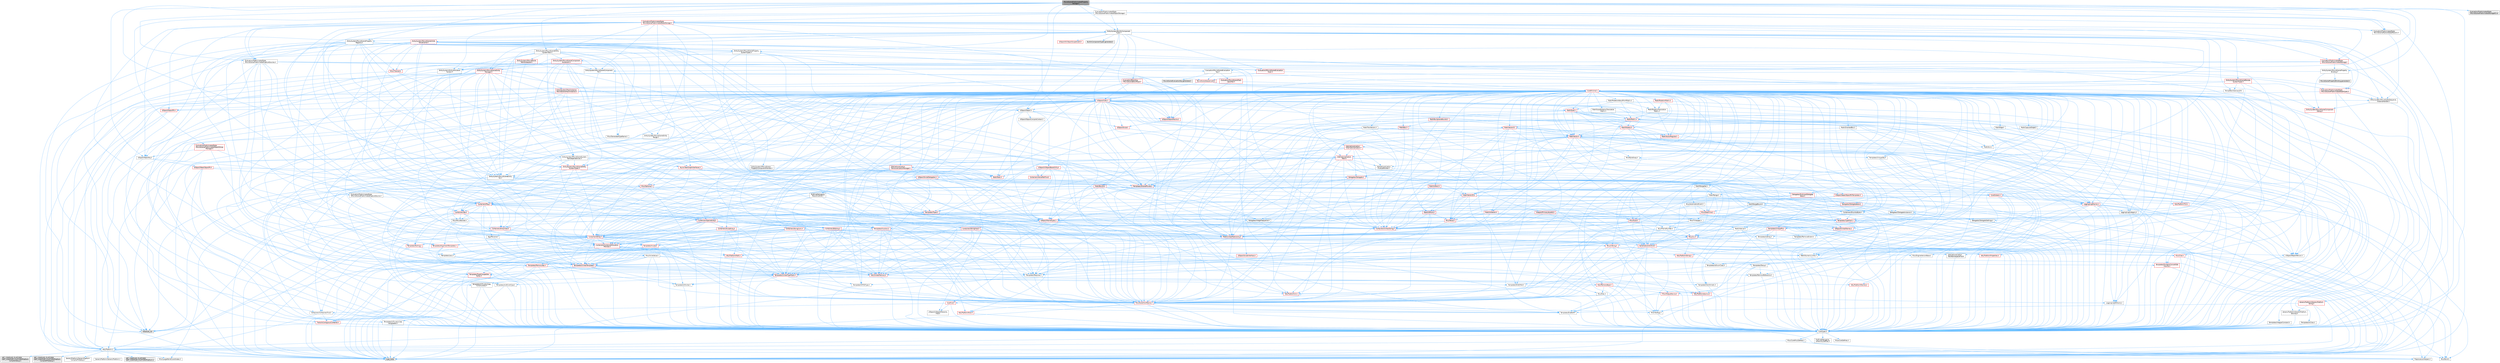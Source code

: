 digraph "MovieScenePreAnimatedPropertyStorage.h"
{
 // INTERACTIVE_SVG=YES
 // LATEX_PDF_SIZE
  bgcolor="transparent";
  edge [fontname=Helvetica,fontsize=10,labelfontname=Helvetica,labelfontsize=10];
  node [fontname=Helvetica,fontsize=10,shape=box,height=0.2,width=0.4];
  Node1 [id="Node000001",label="MovieScenePreAnimatedProperty\lStorage.h",height=0.2,width=0.4,color="gray40", fillcolor="grey60", style="filled", fontcolor="black",tooltip=" "];
  Node1 -> Node2 [id="edge1_Node000001_Node000002",color="steelblue1",style="solid",tooltip=" "];
  Node2 [id="Node000002",label="CoreTypes.h",height=0.2,width=0.4,color="grey40", fillcolor="white", style="filled",URL="$dc/dec/CoreTypes_8h.html",tooltip=" "];
  Node2 -> Node3 [id="edge2_Node000002_Node000003",color="steelblue1",style="solid",tooltip=" "];
  Node3 [id="Node000003",label="HAL/Platform.h",height=0.2,width=0.4,color="grey40", fillcolor="white", style="filled",URL="$d9/dd0/Platform_8h.html",tooltip=" "];
  Node3 -> Node4 [id="edge3_Node000003_Node000004",color="steelblue1",style="solid",tooltip=" "];
  Node4 [id="Node000004",label="Misc/Build.h",height=0.2,width=0.4,color="grey40", fillcolor="white", style="filled",URL="$d3/dbb/Build_8h.html",tooltip=" "];
  Node3 -> Node5 [id="edge4_Node000003_Node000005",color="steelblue1",style="solid",tooltip=" "];
  Node5 [id="Node000005",label="Misc/LargeWorldCoordinates.h",height=0.2,width=0.4,color="grey40", fillcolor="white", style="filled",URL="$d2/dcb/LargeWorldCoordinates_8h.html",tooltip=" "];
  Node3 -> Node6 [id="edge5_Node000003_Node000006",color="steelblue1",style="solid",tooltip=" "];
  Node6 [id="Node000006",label="type_traits",height=0.2,width=0.4,color="grey60", fillcolor="#E0E0E0", style="filled",tooltip=" "];
  Node3 -> Node7 [id="edge6_Node000003_Node000007",color="steelblue1",style="solid",tooltip=" "];
  Node7 [id="Node000007",label="PreprocessorHelpers.h",height=0.2,width=0.4,color="grey40", fillcolor="white", style="filled",URL="$db/ddb/PreprocessorHelpers_8h.html",tooltip=" "];
  Node3 -> Node8 [id="edge7_Node000003_Node000008",color="steelblue1",style="solid",tooltip=" "];
  Node8 [id="Node000008",label="UBT_COMPILED_PLATFORM\l/UBT_COMPILED_PLATFORMPlatform\lCompilerPreSetup.h",height=0.2,width=0.4,color="grey60", fillcolor="#E0E0E0", style="filled",tooltip=" "];
  Node3 -> Node9 [id="edge8_Node000003_Node000009",color="steelblue1",style="solid",tooltip=" "];
  Node9 [id="Node000009",label="GenericPlatform/GenericPlatform\lCompilerPreSetup.h",height=0.2,width=0.4,color="grey40", fillcolor="white", style="filled",URL="$d9/dc8/GenericPlatformCompilerPreSetup_8h.html",tooltip=" "];
  Node3 -> Node10 [id="edge9_Node000003_Node000010",color="steelblue1",style="solid",tooltip=" "];
  Node10 [id="Node000010",label="GenericPlatform/GenericPlatform.h",height=0.2,width=0.4,color="grey40", fillcolor="white", style="filled",URL="$d6/d84/GenericPlatform_8h.html",tooltip=" "];
  Node3 -> Node11 [id="edge10_Node000003_Node000011",color="steelblue1",style="solid",tooltip=" "];
  Node11 [id="Node000011",label="UBT_COMPILED_PLATFORM\l/UBT_COMPILED_PLATFORMPlatform.h",height=0.2,width=0.4,color="grey60", fillcolor="#E0E0E0", style="filled",tooltip=" "];
  Node3 -> Node12 [id="edge11_Node000003_Node000012",color="steelblue1",style="solid",tooltip=" "];
  Node12 [id="Node000012",label="UBT_COMPILED_PLATFORM\l/UBT_COMPILED_PLATFORMPlatform\lCompilerSetup.h",height=0.2,width=0.4,color="grey60", fillcolor="#E0E0E0", style="filled",tooltip=" "];
  Node2 -> Node13 [id="edge12_Node000002_Node000013",color="steelblue1",style="solid",tooltip=" "];
  Node13 [id="Node000013",label="ProfilingDebugging\l/UMemoryDefines.h",height=0.2,width=0.4,color="grey40", fillcolor="white", style="filled",URL="$d2/da2/UMemoryDefines_8h.html",tooltip=" "];
  Node2 -> Node14 [id="edge13_Node000002_Node000014",color="steelblue1",style="solid",tooltip=" "];
  Node14 [id="Node000014",label="Misc/CoreMiscDefines.h",height=0.2,width=0.4,color="grey40", fillcolor="white", style="filled",URL="$da/d38/CoreMiscDefines_8h.html",tooltip=" "];
  Node14 -> Node3 [id="edge14_Node000014_Node000003",color="steelblue1",style="solid",tooltip=" "];
  Node14 -> Node7 [id="edge15_Node000014_Node000007",color="steelblue1",style="solid",tooltip=" "];
  Node2 -> Node15 [id="edge16_Node000002_Node000015",color="steelblue1",style="solid",tooltip=" "];
  Node15 [id="Node000015",label="Misc/CoreDefines.h",height=0.2,width=0.4,color="grey40", fillcolor="white", style="filled",URL="$d3/dd2/CoreDefines_8h.html",tooltip=" "];
  Node1 -> Node16 [id="edge17_Node000001_Node000016",color="steelblue1",style="solid",tooltip=" "];
  Node16 [id="Node000016",label="Evaluation/MovieSceneEvaluation\lKey.h",height=0.2,width=0.4,color="grey40", fillcolor="white", style="filled",URL="$dc/d93/MovieSceneEvaluationKey_8h.html",tooltip=" "];
  Node16 -> Node17 [id="edge18_Node000016_Node000017",color="steelblue1",style="solid",tooltip=" "];
  Node17 [id="Node000017",label="CoreMinimal.h",height=0.2,width=0.4,color="red", fillcolor="#FFF0F0", style="filled",URL="$d7/d67/CoreMinimal_8h.html",tooltip=" "];
  Node17 -> Node2 [id="edge19_Node000017_Node000002",color="steelblue1",style="solid",tooltip=" "];
  Node17 -> Node18 [id="edge20_Node000017_Node000018",color="steelblue1",style="solid",tooltip=" "];
  Node18 [id="Node000018",label="CoreFwd.h",height=0.2,width=0.4,color="red", fillcolor="#FFF0F0", style="filled",URL="$d1/d1e/CoreFwd_8h.html",tooltip=" "];
  Node18 -> Node2 [id="edge21_Node000018_Node000002",color="steelblue1",style="solid",tooltip=" "];
  Node18 -> Node19 [id="edge22_Node000018_Node000019",color="steelblue1",style="solid",tooltip=" "];
  Node19 [id="Node000019",label="Containers/ContainersFwd.h",height=0.2,width=0.4,color="grey40", fillcolor="white", style="filled",URL="$d4/d0a/ContainersFwd_8h.html",tooltip=" "];
  Node19 -> Node3 [id="edge23_Node000019_Node000003",color="steelblue1",style="solid",tooltip=" "];
  Node19 -> Node2 [id="edge24_Node000019_Node000002",color="steelblue1",style="solid",tooltip=" "];
  Node19 -> Node20 [id="edge25_Node000019_Node000020",color="steelblue1",style="solid",tooltip=" "];
  Node20 [id="Node000020",label="Traits/IsContiguousContainer.h",height=0.2,width=0.4,color="red", fillcolor="#FFF0F0", style="filled",URL="$d5/d3c/IsContiguousContainer_8h.html",tooltip=" "];
  Node20 -> Node2 [id="edge26_Node000020_Node000002",color="steelblue1",style="solid",tooltip=" "];
  Node20 -> Node22 [id="edge27_Node000020_Node000022",color="steelblue1",style="solid",tooltip=" "];
  Node22 [id="Node000022",label="initializer_list",height=0.2,width=0.4,color="grey60", fillcolor="#E0E0E0", style="filled",tooltip=" "];
  Node18 -> Node24 [id="edge28_Node000018_Node000024",color="steelblue1",style="solid",tooltip=" "];
  Node24 [id="Node000024",label="UObject/UObjectHierarchy\lFwd.h",height=0.2,width=0.4,color="grey40", fillcolor="white", style="filled",URL="$d3/d13/UObjectHierarchyFwd_8h.html",tooltip=" "];
  Node17 -> Node24 [id="edge29_Node000017_Node000024",color="steelblue1",style="solid",tooltip=" "];
  Node17 -> Node19 [id="edge30_Node000017_Node000019",color="steelblue1",style="solid",tooltip=" "];
  Node17 -> Node25 [id="edge31_Node000017_Node000025",color="steelblue1",style="solid",tooltip=" "];
  Node25 [id="Node000025",label="Misc/VarArgs.h",height=0.2,width=0.4,color="grey40", fillcolor="white", style="filled",URL="$d5/d6f/VarArgs_8h.html",tooltip=" "];
  Node25 -> Node2 [id="edge32_Node000025_Node000002",color="steelblue1",style="solid",tooltip=" "];
  Node17 -> Node26 [id="edge33_Node000017_Node000026",color="steelblue1",style="solid",tooltip=" "];
  Node26 [id="Node000026",label="Logging/LogVerbosity.h",height=0.2,width=0.4,color="grey40", fillcolor="white", style="filled",URL="$d2/d8f/LogVerbosity_8h.html",tooltip=" "];
  Node26 -> Node2 [id="edge34_Node000026_Node000002",color="steelblue1",style="solid",tooltip=" "];
  Node17 -> Node27 [id="edge35_Node000017_Node000027",color="steelblue1",style="solid",tooltip=" "];
  Node27 [id="Node000027",label="Misc/OutputDevice.h",height=0.2,width=0.4,color="red", fillcolor="#FFF0F0", style="filled",URL="$d7/d32/OutputDevice_8h.html",tooltip=" "];
  Node27 -> Node18 [id="edge36_Node000027_Node000018",color="steelblue1",style="solid",tooltip=" "];
  Node27 -> Node2 [id="edge37_Node000027_Node000002",color="steelblue1",style="solid",tooltip=" "];
  Node27 -> Node26 [id="edge38_Node000027_Node000026",color="steelblue1",style="solid",tooltip=" "];
  Node27 -> Node25 [id="edge39_Node000027_Node000025",color="steelblue1",style="solid",tooltip=" "];
  Node17 -> Node33 [id="edge40_Node000017_Node000033",color="steelblue1",style="solid",tooltip=" "];
  Node33 [id="Node000033",label="HAL/PlatformCrt.h",height=0.2,width=0.4,color="red", fillcolor="#FFF0F0", style="filled",URL="$d8/d75/PlatformCrt_8h.html",tooltip=" "];
  Node17 -> Node43 [id="edge41_Node000017_Node000043",color="steelblue1",style="solid",tooltip=" "];
  Node43 [id="Node000043",label="HAL/PlatformMisc.h",height=0.2,width=0.4,color="red", fillcolor="#FFF0F0", style="filled",URL="$d0/df5/PlatformMisc_8h.html",tooltip=" "];
  Node43 -> Node2 [id="edge42_Node000043_Node000002",color="steelblue1",style="solid",tooltip=" "];
  Node17 -> Node62 [id="edge43_Node000017_Node000062",color="steelblue1",style="solid",tooltip=" "];
  Node62 [id="Node000062",label="Misc/AssertionMacros.h",height=0.2,width=0.4,color="red", fillcolor="#FFF0F0", style="filled",URL="$d0/dfa/AssertionMacros_8h.html",tooltip=" "];
  Node62 -> Node2 [id="edge44_Node000062_Node000002",color="steelblue1",style="solid",tooltip=" "];
  Node62 -> Node3 [id="edge45_Node000062_Node000003",color="steelblue1",style="solid",tooltip=" "];
  Node62 -> Node43 [id="edge46_Node000062_Node000043",color="steelblue1",style="solid",tooltip=" "];
  Node62 -> Node7 [id="edge47_Node000062_Node000007",color="steelblue1",style="solid",tooltip=" "];
  Node62 -> Node63 [id="edge48_Node000062_Node000063",color="steelblue1",style="solid",tooltip=" "];
  Node63 [id="Node000063",label="Templates/EnableIf.h",height=0.2,width=0.4,color="grey40", fillcolor="white", style="filled",URL="$d7/d60/EnableIf_8h.html",tooltip=" "];
  Node63 -> Node2 [id="edge49_Node000063_Node000002",color="steelblue1",style="solid",tooltip=" "];
  Node62 -> Node25 [id="edge50_Node000062_Node000025",color="steelblue1",style="solid",tooltip=" "];
  Node17 -> Node71 [id="edge51_Node000017_Node000071",color="steelblue1",style="solid",tooltip=" "];
  Node71 [id="Node000071",label="Templates/IsPointer.h",height=0.2,width=0.4,color="grey40", fillcolor="white", style="filled",URL="$d7/d05/IsPointer_8h.html",tooltip=" "];
  Node71 -> Node2 [id="edge52_Node000071_Node000002",color="steelblue1",style="solid",tooltip=" "];
  Node17 -> Node72 [id="edge53_Node000017_Node000072",color="steelblue1",style="solid",tooltip=" "];
  Node72 [id="Node000072",label="HAL/PlatformMemory.h",height=0.2,width=0.4,color="red", fillcolor="#FFF0F0", style="filled",URL="$de/d68/PlatformMemory_8h.html",tooltip=" "];
  Node72 -> Node2 [id="edge54_Node000072_Node000002",color="steelblue1",style="solid",tooltip=" "];
  Node17 -> Node55 [id="edge55_Node000017_Node000055",color="steelblue1",style="solid",tooltip=" "];
  Node55 [id="Node000055",label="HAL/PlatformAtomics.h",height=0.2,width=0.4,color="red", fillcolor="#FFF0F0", style="filled",URL="$d3/d36/PlatformAtomics_8h.html",tooltip=" "];
  Node55 -> Node2 [id="edge56_Node000055_Node000002",color="steelblue1",style="solid",tooltip=" "];
  Node17 -> Node77 [id="edge57_Node000017_Node000077",color="steelblue1",style="solid",tooltip=" "];
  Node77 [id="Node000077",label="Misc/Exec.h",height=0.2,width=0.4,color="grey40", fillcolor="white", style="filled",URL="$de/ddb/Exec_8h.html",tooltip=" "];
  Node77 -> Node2 [id="edge58_Node000077_Node000002",color="steelblue1",style="solid",tooltip=" "];
  Node77 -> Node62 [id="edge59_Node000077_Node000062",color="steelblue1",style="solid",tooltip=" "];
  Node17 -> Node78 [id="edge60_Node000017_Node000078",color="steelblue1",style="solid",tooltip=" "];
  Node78 [id="Node000078",label="HAL/MemoryBase.h",height=0.2,width=0.4,color="red", fillcolor="#FFF0F0", style="filled",URL="$d6/d9f/MemoryBase_8h.html",tooltip=" "];
  Node78 -> Node2 [id="edge61_Node000078_Node000002",color="steelblue1",style="solid",tooltip=" "];
  Node78 -> Node55 [id="edge62_Node000078_Node000055",color="steelblue1",style="solid",tooltip=" "];
  Node78 -> Node33 [id="edge63_Node000078_Node000033",color="steelblue1",style="solid",tooltip=" "];
  Node78 -> Node77 [id="edge64_Node000078_Node000077",color="steelblue1",style="solid",tooltip=" "];
  Node78 -> Node27 [id="edge65_Node000078_Node000027",color="steelblue1",style="solid",tooltip=" "];
  Node17 -> Node88 [id="edge66_Node000017_Node000088",color="steelblue1",style="solid",tooltip=" "];
  Node88 [id="Node000088",label="HAL/UnrealMemory.h",height=0.2,width=0.4,color="red", fillcolor="#FFF0F0", style="filled",URL="$d9/d96/UnrealMemory_8h.html",tooltip=" "];
  Node88 -> Node2 [id="edge67_Node000088_Node000002",color="steelblue1",style="solid",tooltip=" "];
  Node88 -> Node78 [id="edge68_Node000088_Node000078",color="steelblue1",style="solid",tooltip=" "];
  Node88 -> Node72 [id="edge69_Node000088_Node000072",color="steelblue1",style="solid",tooltip=" "];
  Node88 -> Node71 [id="edge70_Node000088_Node000071",color="steelblue1",style="solid",tooltip=" "];
  Node17 -> Node90 [id="edge71_Node000017_Node000090",color="steelblue1",style="solid",tooltip=" "];
  Node90 [id="Node000090",label="Templates/IsArithmetic.h",height=0.2,width=0.4,color="grey40", fillcolor="white", style="filled",URL="$d2/d5d/IsArithmetic_8h.html",tooltip=" "];
  Node90 -> Node2 [id="edge72_Node000090_Node000002",color="steelblue1",style="solid",tooltip=" "];
  Node17 -> Node84 [id="edge73_Node000017_Node000084",color="steelblue1",style="solid",tooltip=" "];
  Node84 [id="Node000084",label="Templates/AndOrNot.h",height=0.2,width=0.4,color="grey40", fillcolor="white", style="filled",URL="$db/d0a/AndOrNot_8h.html",tooltip=" "];
  Node84 -> Node2 [id="edge74_Node000084_Node000002",color="steelblue1",style="solid",tooltip=" "];
  Node17 -> Node91 [id="edge75_Node000017_Node000091",color="steelblue1",style="solid",tooltip=" "];
  Node91 [id="Node000091",label="Templates/IsPODType.h",height=0.2,width=0.4,color="grey40", fillcolor="white", style="filled",URL="$d7/db1/IsPODType_8h.html",tooltip=" "];
  Node91 -> Node2 [id="edge76_Node000091_Node000002",color="steelblue1",style="solid",tooltip=" "];
  Node17 -> Node92 [id="edge77_Node000017_Node000092",color="steelblue1",style="solid",tooltip=" "];
  Node92 [id="Node000092",label="Templates/IsUECoreType.h",height=0.2,width=0.4,color="grey40", fillcolor="white", style="filled",URL="$d1/db8/IsUECoreType_8h.html",tooltip=" "];
  Node92 -> Node2 [id="edge78_Node000092_Node000002",color="steelblue1",style="solid",tooltip=" "];
  Node92 -> Node6 [id="edge79_Node000092_Node000006",color="steelblue1",style="solid",tooltip=" "];
  Node17 -> Node85 [id="edge80_Node000017_Node000085",color="steelblue1",style="solid",tooltip=" "];
  Node85 [id="Node000085",label="Templates/IsTriviallyCopy\lConstructible.h",height=0.2,width=0.4,color="grey40", fillcolor="white", style="filled",URL="$d3/d78/IsTriviallyCopyConstructible_8h.html",tooltip=" "];
  Node85 -> Node2 [id="edge81_Node000085_Node000002",color="steelblue1",style="solid",tooltip=" "];
  Node85 -> Node6 [id="edge82_Node000085_Node000006",color="steelblue1",style="solid",tooltip=" "];
  Node17 -> Node93 [id="edge83_Node000017_Node000093",color="steelblue1",style="solid",tooltip=" "];
  Node93 [id="Node000093",label="Templates/UnrealTypeTraits.h",height=0.2,width=0.4,color="red", fillcolor="#FFF0F0", style="filled",URL="$d2/d2d/UnrealTypeTraits_8h.html",tooltip=" "];
  Node93 -> Node2 [id="edge84_Node000093_Node000002",color="steelblue1",style="solid",tooltip=" "];
  Node93 -> Node71 [id="edge85_Node000093_Node000071",color="steelblue1",style="solid",tooltip=" "];
  Node93 -> Node62 [id="edge86_Node000093_Node000062",color="steelblue1",style="solid",tooltip=" "];
  Node93 -> Node84 [id="edge87_Node000093_Node000084",color="steelblue1",style="solid",tooltip=" "];
  Node93 -> Node63 [id="edge88_Node000093_Node000063",color="steelblue1",style="solid",tooltip=" "];
  Node93 -> Node90 [id="edge89_Node000093_Node000090",color="steelblue1",style="solid",tooltip=" "];
  Node93 -> Node91 [id="edge90_Node000093_Node000091",color="steelblue1",style="solid",tooltip=" "];
  Node93 -> Node92 [id="edge91_Node000093_Node000092",color="steelblue1",style="solid",tooltip=" "];
  Node93 -> Node85 [id="edge92_Node000093_Node000085",color="steelblue1",style="solid",tooltip=" "];
  Node17 -> Node63 [id="edge93_Node000017_Node000063",color="steelblue1",style="solid",tooltip=" "];
  Node17 -> Node95 [id="edge94_Node000017_Node000095",color="steelblue1",style="solid",tooltip=" "];
  Node95 [id="Node000095",label="Templates/RemoveReference.h",height=0.2,width=0.4,color="grey40", fillcolor="white", style="filled",URL="$da/dbe/RemoveReference_8h.html",tooltip=" "];
  Node95 -> Node2 [id="edge95_Node000095_Node000002",color="steelblue1",style="solid",tooltip=" "];
  Node17 -> Node96 [id="edge96_Node000017_Node000096",color="steelblue1",style="solid",tooltip=" "];
  Node96 [id="Node000096",label="Templates/IntegralConstant.h",height=0.2,width=0.4,color="grey40", fillcolor="white", style="filled",URL="$db/d1b/IntegralConstant_8h.html",tooltip=" "];
  Node96 -> Node2 [id="edge97_Node000096_Node000002",color="steelblue1",style="solid",tooltip=" "];
  Node17 -> Node97 [id="edge98_Node000017_Node000097",color="steelblue1",style="solid",tooltip=" "];
  Node97 [id="Node000097",label="Templates/IsClass.h",height=0.2,width=0.4,color="grey40", fillcolor="white", style="filled",URL="$db/dcb/IsClass_8h.html",tooltip=" "];
  Node97 -> Node2 [id="edge99_Node000097_Node000002",color="steelblue1",style="solid",tooltip=" "];
  Node17 -> Node98 [id="edge100_Node000017_Node000098",color="steelblue1",style="solid",tooltip=" "];
  Node98 [id="Node000098",label="Templates/TypeCompatible\lBytes.h",height=0.2,width=0.4,color="red", fillcolor="#FFF0F0", style="filled",URL="$df/d0a/TypeCompatibleBytes_8h.html",tooltip=" "];
  Node98 -> Node2 [id="edge101_Node000098_Node000002",color="steelblue1",style="solid",tooltip=" "];
  Node98 -> Node6 [id="edge102_Node000098_Node000006",color="steelblue1",style="solid",tooltip=" "];
  Node17 -> Node20 [id="edge103_Node000017_Node000020",color="steelblue1",style="solid",tooltip=" "];
  Node17 -> Node99 [id="edge104_Node000017_Node000099",color="steelblue1",style="solid",tooltip=" "];
  Node99 [id="Node000099",label="Templates/UnrealTemplate.h",height=0.2,width=0.4,color="red", fillcolor="#FFF0F0", style="filled",URL="$d4/d24/UnrealTemplate_8h.html",tooltip=" "];
  Node99 -> Node2 [id="edge105_Node000099_Node000002",color="steelblue1",style="solid",tooltip=" "];
  Node99 -> Node71 [id="edge106_Node000099_Node000071",color="steelblue1",style="solid",tooltip=" "];
  Node99 -> Node88 [id="edge107_Node000099_Node000088",color="steelblue1",style="solid",tooltip=" "];
  Node99 -> Node93 [id="edge108_Node000099_Node000093",color="steelblue1",style="solid",tooltip=" "];
  Node99 -> Node95 [id="edge109_Node000099_Node000095",color="steelblue1",style="solid",tooltip=" "];
  Node99 -> Node65 [id="edge110_Node000099_Node000065",color="steelblue1",style="solid",tooltip=" "];
  Node65 [id="Node000065",label="Templates/Requires.h",height=0.2,width=0.4,color="grey40", fillcolor="white", style="filled",URL="$dc/d96/Requires_8h.html",tooltip=" "];
  Node65 -> Node63 [id="edge111_Node000065_Node000063",color="steelblue1",style="solid",tooltip=" "];
  Node65 -> Node6 [id="edge112_Node000065_Node000006",color="steelblue1",style="solid",tooltip=" "];
  Node99 -> Node98 [id="edge113_Node000099_Node000098",color="steelblue1",style="solid",tooltip=" "];
  Node99 -> Node20 [id="edge114_Node000099_Node000020",color="steelblue1",style="solid",tooltip=" "];
  Node99 -> Node6 [id="edge115_Node000099_Node000006",color="steelblue1",style="solid",tooltip=" "];
  Node17 -> Node48 [id="edge116_Node000017_Node000048",color="steelblue1",style="solid",tooltip=" "];
  Node48 [id="Node000048",label="Math/NumericLimits.h",height=0.2,width=0.4,color="grey40", fillcolor="white", style="filled",URL="$df/d1b/NumericLimits_8h.html",tooltip=" "];
  Node48 -> Node2 [id="edge117_Node000048_Node000002",color="steelblue1",style="solid",tooltip=" "];
  Node17 -> Node103 [id="edge118_Node000017_Node000103",color="steelblue1",style="solid",tooltip=" "];
  Node103 [id="Node000103",label="HAL/PlatformMath.h",height=0.2,width=0.4,color="red", fillcolor="#FFF0F0", style="filled",URL="$dc/d53/PlatformMath_8h.html",tooltip=" "];
  Node103 -> Node2 [id="edge119_Node000103_Node000002",color="steelblue1",style="solid",tooltip=" "];
  Node17 -> Node86 [id="edge120_Node000017_Node000086",color="steelblue1",style="solid",tooltip=" "];
  Node86 [id="Node000086",label="Templates/IsTriviallyCopy\lAssignable.h",height=0.2,width=0.4,color="grey40", fillcolor="white", style="filled",URL="$d2/df2/IsTriviallyCopyAssignable_8h.html",tooltip=" "];
  Node86 -> Node2 [id="edge121_Node000086_Node000002",color="steelblue1",style="solid",tooltip=" "];
  Node86 -> Node6 [id="edge122_Node000086_Node000006",color="steelblue1",style="solid",tooltip=" "];
  Node17 -> Node111 [id="edge123_Node000017_Node000111",color="steelblue1",style="solid",tooltip=" "];
  Node111 [id="Node000111",label="Templates/MemoryOps.h",height=0.2,width=0.4,color="red", fillcolor="#FFF0F0", style="filled",URL="$db/dea/MemoryOps_8h.html",tooltip=" "];
  Node111 -> Node2 [id="edge124_Node000111_Node000002",color="steelblue1",style="solid",tooltip=" "];
  Node111 -> Node88 [id="edge125_Node000111_Node000088",color="steelblue1",style="solid",tooltip=" "];
  Node111 -> Node86 [id="edge126_Node000111_Node000086",color="steelblue1",style="solid",tooltip=" "];
  Node111 -> Node85 [id="edge127_Node000111_Node000085",color="steelblue1",style="solid",tooltip=" "];
  Node111 -> Node65 [id="edge128_Node000111_Node000065",color="steelblue1",style="solid",tooltip=" "];
  Node111 -> Node93 [id="edge129_Node000111_Node000093",color="steelblue1",style="solid",tooltip=" "];
  Node111 -> Node6 [id="edge130_Node000111_Node000006",color="steelblue1",style="solid",tooltip=" "];
  Node17 -> Node112 [id="edge131_Node000017_Node000112",color="steelblue1",style="solid",tooltip=" "];
  Node112 [id="Node000112",label="Containers/ContainerAllocation\lPolicies.h",height=0.2,width=0.4,color="red", fillcolor="#FFF0F0", style="filled",URL="$d7/dff/ContainerAllocationPolicies_8h.html",tooltip=" "];
  Node112 -> Node2 [id="edge132_Node000112_Node000002",color="steelblue1",style="solid",tooltip=" "];
  Node112 -> Node112 [id="edge133_Node000112_Node000112",color="steelblue1",style="solid",tooltip=" "];
  Node112 -> Node103 [id="edge134_Node000112_Node000103",color="steelblue1",style="solid",tooltip=" "];
  Node112 -> Node88 [id="edge135_Node000112_Node000088",color="steelblue1",style="solid",tooltip=" "];
  Node112 -> Node48 [id="edge136_Node000112_Node000048",color="steelblue1",style="solid",tooltip=" "];
  Node112 -> Node62 [id="edge137_Node000112_Node000062",color="steelblue1",style="solid",tooltip=" "];
  Node112 -> Node111 [id="edge138_Node000112_Node000111",color="steelblue1",style="solid",tooltip=" "];
  Node112 -> Node98 [id="edge139_Node000112_Node000098",color="steelblue1",style="solid",tooltip=" "];
  Node112 -> Node6 [id="edge140_Node000112_Node000006",color="steelblue1",style="solid",tooltip=" "];
  Node17 -> Node115 [id="edge141_Node000017_Node000115",color="steelblue1",style="solid",tooltip=" "];
  Node115 [id="Node000115",label="Templates/IsEnumClass.h",height=0.2,width=0.4,color="grey40", fillcolor="white", style="filled",URL="$d7/d15/IsEnumClass_8h.html",tooltip=" "];
  Node115 -> Node2 [id="edge142_Node000115_Node000002",color="steelblue1",style="solid",tooltip=" "];
  Node115 -> Node84 [id="edge143_Node000115_Node000084",color="steelblue1",style="solid",tooltip=" "];
  Node17 -> Node116 [id="edge144_Node000017_Node000116",color="steelblue1",style="solid",tooltip=" "];
  Node116 [id="Node000116",label="HAL/PlatformProperties.h",height=0.2,width=0.4,color="red", fillcolor="#FFF0F0", style="filled",URL="$d9/db0/PlatformProperties_8h.html",tooltip=" "];
  Node116 -> Node2 [id="edge145_Node000116_Node000002",color="steelblue1",style="solid",tooltip=" "];
  Node17 -> Node119 [id="edge146_Node000017_Node000119",color="steelblue1",style="solid",tooltip=" "];
  Node119 [id="Node000119",label="Misc/EngineVersionBase.h",height=0.2,width=0.4,color="grey40", fillcolor="white", style="filled",URL="$d5/d2b/EngineVersionBase_8h.html",tooltip=" "];
  Node119 -> Node2 [id="edge147_Node000119_Node000002",color="steelblue1",style="solid",tooltip=" "];
  Node17 -> Node120 [id="edge148_Node000017_Node000120",color="steelblue1",style="solid",tooltip=" "];
  Node120 [id="Node000120",label="Internationalization\l/TextNamespaceFwd.h",height=0.2,width=0.4,color="grey40", fillcolor="white", style="filled",URL="$d8/d97/TextNamespaceFwd_8h.html",tooltip=" "];
  Node120 -> Node2 [id="edge149_Node000120_Node000002",color="steelblue1",style="solid",tooltip=" "];
  Node17 -> Node121 [id="edge150_Node000017_Node000121",color="steelblue1",style="solid",tooltip=" "];
  Node121 [id="Node000121",label="Serialization/Archive.h",height=0.2,width=0.4,color="red", fillcolor="#FFF0F0", style="filled",URL="$d7/d3b/Archive_8h.html",tooltip=" "];
  Node121 -> Node18 [id="edge151_Node000121_Node000018",color="steelblue1",style="solid",tooltip=" "];
  Node121 -> Node2 [id="edge152_Node000121_Node000002",color="steelblue1",style="solid",tooltip=" "];
  Node121 -> Node116 [id="edge153_Node000121_Node000116",color="steelblue1",style="solid",tooltip=" "];
  Node121 -> Node120 [id="edge154_Node000121_Node000120",color="steelblue1",style="solid",tooltip=" "];
  Node121 -> Node62 [id="edge155_Node000121_Node000062",color="steelblue1",style="solid",tooltip=" "];
  Node121 -> Node4 [id="edge156_Node000121_Node000004",color="steelblue1",style="solid",tooltip=" "];
  Node121 -> Node119 [id="edge157_Node000121_Node000119",color="steelblue1",style="solid",tooltip=" "];
  Node121 -> Node25 [id="edge158_Node000121_Node000025",color="steelblue1",style="solid",tooltip=" "];
  Node121 -> Node63 [id="edge159_Node000121_Node000063",color="steelblue1",style="solid",tooltip=" "];
  Node121 -> Node115 [id="edge160_Node000121_Node000115",color="steelblue1",style="solid",tooltip=" "];
  Node121 -> Node99 [id="edge161_Node000121_Node000099",color="steelblue1",style="solid",tooltip=" "];
  Node121 -> Node124 [id="edge162_Node000121_Node000124",color="steelblue1",style="solid",tooltip=" "];
  Node124 [id="Node000124",label="UObject/ObjectVersion.h",height=0.2,width=0.4,color="grey40", fillcolor="white", style="filled",URL="$da/d63/ObjectVersion_8h.html",tooltip=" "];
  Node124 -> Node2 [id="edge163_Node000124_Node000002",color="steelblue1",style="solid",tooltip=" "];
  Node17 -> Node125 [id="edge164_Node000017_Node000125",color="steelblue1",style="solid",tooltip=" "];
  Node125 [id="Node000125",label="Templates/Less.h",height=0.2,width=0.4,color="grey40", fillcolor="white", style="filled",URL="$de/dc8/Less_8h.html",tooltip=" "];
  Node125 -> Node2 [id="edge165_Node000125_Node000002",color="steelblue1",style="solid",tooltip=" "];
  Node125 -> Node99 [id="edge166_Node000125_Node000099",color="steelblue1",style="solid",tooltip=" "];
  Node17 -> Node126 [id="edge167_Node000017_Node000126",color="steelblue1",style="solid",tooltip=" "];
  Node126 [id="Node000126",label="Templates/Sorting.h",height=0.2,width=0.4,color="red", fillcolor="#FFF0F0", style="filled",URL="$d3/d9e/Sorting_8h.html",tooltip=" "];
  Node126 -> Node2 [id="edge168_Node000126_Node000002",color="steelblue1",style="solid",tooltip=" "];
  Node126 -> Node103 [id="edge169_Node000126_Node000103",color="steelblue1",style="solid",tooltip=" "];
  Node126 -> Node125 [id="edge170_Node000126_Node000125",color="steelblue1",style="solid",tooltip=" "];
  Node17 -> Node137 [id="edge171_Node000017_Node000137",color="steelblue1",style="solid",tooltip=" "];
  Node137 [id="Node000137",label="Misc/Char.h",height=0.2,width=0.4,color="red", fillcolor="#FFF0F0", style="filled",URL="$d0/d58/Char_8h.html",tooltip=" "];
  Node137 -> Node2 [id="edge172_Node000137_Node000002",color="steelblue1",style="solid",tooltip=" "];
  Node137 -> Node6 [id="edge173_Node000137_Node000006",color="steelblue1",style="solid",tooltip=" "];
  Node17 -> Node140 [id="edge174_Node000017_Node000140",color="steelblue1",style="solid",tooltip=" "];
  Node140 [id="Node000140",label="GenericPlatform/GenericPlatform\lStricmp.h",height=0.2,width=0.4,color="grey40", fillcolor="white", style="filled",URL="$d2/d86/GenericPlatformStricmp_8h.html",tooltip=" "];
  Node140 -> Node2 [id="edge175_Node000140_Node000002",color="steelblue1",style="solid",tooltip=" "];
  Node17 -> Node141 [id="edge176_Node000017_Node000141",color="steelblue1",style="solid",tooltip=" "];
  Node141 [id="Node000141",label="GenericPlatform/GenericPlatform\lString.h",height=0.2,width=0.4,color="red", fillcolor="#FFF0F0", style="filled",URL="$dd/d20/GenericPlatformString_8h.html",tooltip=" "];
  Node141 -> Node2 [id="edge177_Node000141_Node000002",color="steelblue1",style="solid",tooltip=" "];
  Node141 -> Node140 [id="edge178_Node000141_Node000140",color="steelblue1",style="solid",tooltip=" "];
  Node141 -> Node63 [id="edge179_Node000141_Node000063",color="steelblue1",style="solid",tooltip=" "];
  Node141 -> Node6 [id="edge180_Node000141_Node000006",color="steelblue1",style="solid",tooltip=" "];
  Node17 -> Node74 [id="edge181_Node000017_Node000074",color="steelblue1",style="solid",tooltip=" "];
  Node74 [id="Node000074",label="HAL/PlatformString.h",height=0.2,width=0.4,color="red", fillcolor="#FFF0F0", style="filled",URL="$db/db5/PlatformString_8h.html",tooltip=" "];
  Node74 -> Node2 [id="edge182_Node000074_Node000002",color="steelblue1",style="solid",tooltip=" "];
  Node17 -> Node144 [id="edge183_Node000017_Node000144",color="steelblue1",style="solid",tooltip=" "];
  Node144 [id="Node000144",label="Misc/CString.h",height=0.2,width=0.4,color="red", fillcolor="#FFF0F0", style="filled",URL="$d2/d49/CString_8h.html",tooltip=" "];
  Node144 -> Node2 [id="edge184_Node000144_Node000002",color="steelblue1",style="solid",tooltip=" "];
  Node144 -> Node33 [id="edge185_Node000144_Node000033",color="steelblue1",style="solid",tooltip=" "];
  Node144 -> Node74 [id="edge186_Node000144_Node000074",color="steelblue1",style="solid",tooltip=" "];
  Node144 -> Node62 [id="edge187_Node000144_Node000062",color="steelblue1",style="solid",tooltip=" "];
  Node144 -> Node137 [id="edge188_Node000144_Node000137",color="steelblue1",style="solid",tooltip=" "];
  Node144 -> Node25 [id="edge189_Node000144_Node000025",color="steelblue1",style="solid",tooltip=" "];
  Node17 -> Node145 [id="edge190_Node000017_Node000145",color="steelblue1",style="solid",tooltip=" "];
  Node145 [id="Node000145",label="Misc/Crc.h",height=0.2,width=0.4,color="red", fillcolor="#FFF0F0", style="filled",URL="$d4/dd2/Crc_8h.html",tooltip=" "];
  Node145 -> Node2 [id="edge191_Node000145_Node000002",color="steelblue1",style="solid",tooltip=" "];
  Node145 -> Node74 [id="edge192_Node000145_Node000074",color="steelblue1",style="solid",tooltip=" "];
  Node145 -> Node62 [id="edge193_Node000145_Node000062",color="steelblue1",style="solid",tooltip=" "];
  Node145 -> Node144 [id="edge194_Node000145_Node000144",color="steelblue1",style="solid",tooltip=" "];
  Node145 -> Node137 [id="edge195_Node000145_Node000137",color="steelblue1",style="solid",tooltip=" "];
  Node145 -> Node93 [id="edge196_Node000145_Node000093",color="steelblue1",style="solid",tooltip=" "];
  Node17 -> Node136 [id="edge197_Node000017_Node000136",color="steelblue1",style="solid",tooltip=" "];
  Node136 [id="Node000136",label="Math/UnrealMathUtility.h",height=0.2,width=0.4,color="red", fillcolor="#FFF0F0", style="filled",URL="$db/db8/UnrealMathUtility_8h.html",tooltip=" "];
  Node136 -> Node2 [id="edge198_Node000136_Node000002",color="steelblue1",style="solid",tooltip=" "];
  Node136 -> Node62 [id="edge199_Node000136_Node000062",color="steelblue1",style="solid",tooltip=" "];
  Node136 -> Node103 [id="edge200_Node000136_Node000103",color="steelblue1",style="solid",tooltip=" "];
  Node136 -> Node65 [id="edge201_Node000136_Node000065",color="steelblue1",style="solid",tooltip=" "];
  Node17 -> Node146 [id="edge202_Node000017_Node000146",color="steelblue1",style="solid",tooltip=" "];
  Node146 [id="Node000146",label="Containers/UnrealString.h",height=0.2,width=0.4,color="red", fillcolor="#FFF0F0", style="filled",URL="$d5/dba/UnrealString_8h.html",tooltip=" "];
  Node17 -> Node150 [id="edge203_Node000017_Node000150",color="steelblue1",style="solid",tooltip=" "];
  Node150 [id="Node000150",label="Containers/Array.h",height=0.2,width=0.4,color="red", fillcolor="#FFF0F0", style="filled",URL="$df/dd0/Array_8h.html",tooltip=" "];
  Node150 -> Node2 [id="edge204_Node000150_Node000002",color="steelblue1",style="solid",tooltip=" "];
  Node150 -> Node62 [id="edge205_Node000150_Node000062",color="steelblue1",style="solid",tooltip=" "];
  Node150 -> Node88 [id="edge206_Node000150_Node000088",color="steelblue1",style="solid",tooltip=" "];
  Node150 -> Node93 [id="edge207_Node000150_Node000093",color="steelblue1",style="solid",tooltip=" "];
  Node150 -> Node99 [id="edge208_Node000150_Node000099",color="steelblue1",style="solid",tooltip=" "];
  Node150 -> Node112 [id="edge209_Node000150_Node000112",color="steelblue1",style="solid",tooltip=" "];
  Node150 -> Node121 [id="edge210_Node000150_Node000121",color="steelblue1",style="solid",tooltip=" "];
  Node150 -> Node129 [id="edge211_Node000150_Node000129",color="steelblue1",style="solid",tooltip=" "];
  Node129 [id="Node000129",label="Templates/Invoke.h",height=0.2,width=0.4,color="red", fillcolor="#FFF0F0", style="filled",URL="$d7/deb/Invoke_8h.html",tooltip=" "];
  Node129 -> Node2 [id="edge212_Node000129_Node000002",color="steelblue1",style="solid",tooltip=" "];
  Node129 -> Node99 [id="edge213_Node000129_Node000099",color="steelblue1",style="solid",tooltip=" "];
  Node129 -> Node6 [id="edge214_Node000129_Node000006",color="steelblue1",style="solid",tooltip=" "];
  Node150 -> Node125 [id="edge215_Node000150_Node000125",color="steelblue1",style="solid",tooltip=" "];
  Node150 -> Node65 [id="edge216_Node000150_Node000065",color="steelblue1",style="solid",tooltip=" "];
  Node150 -> Node126 [id="edge217_Node000150_Node000126",color="steelblue1",style="solid",tooltip=" "];
  Node150 -> Node173 [id="edge218_Node000150_Node000173",color="steelblue1",style="solid",tooltip=" "];
  Node173 [id="Node000173",label="Templates/AlignmentTemplates.h",height=0.2,width=0.4,color="red", fillcolor="#FFF0F0", style="filled",URL="$dd/d32/AlignmentTemplates_8h.html",tooltip=" "];
  Node173 -> Node2 [id="edge219_Node000173_Node000002",color="steelblue1",style="solid",tooltip=" "];
  Node173 -> Node71 [id="edge220_Node000173_Node000071",color="steelblue1",style="solid",tooltip=" "];
  Node150 -> Node6 [id="edge221_Node000150_Node000006",color="steelblue1",style="solid",tooltip=" "];
  Node17 -> Node174 [id="edge222_Node000017_Node000174",color="steelblue1",style="solid",tooltip=" "];
  Node174 [id="Node000174",label="Misc/FrameNumber.h",height=0.2,width=0.4,color="grey40", fillcolor="white", style="filled",URL="$dd/dbd/FrameNumber_8h.html",tooltip=" "];
  Node174 -> Node2 [id="edge223_Node000174_Node000002",color="steelblue1",style="solid",tooltip=" "];
  Node174 -> Node48 [id="edge224_Node000174_Node000048",color="steelblue1",style="solid",tooltip=" "];
  Node174 -> Node136 [id="edge225_Node000174_Node000136",color="steelblue1",style="solid",tooltip=" "];
  Node174 -> Node63 [id="edge226_Node000174_Node000063",color="steelblue1",style="solid",tooltip=" "];
  Node174 -> Node93 [id="edge227_Node000174_Node000093",color="steelblue1",style="solid",tooltip=" "];
  Node17 -> Node175 [id="edge228_Node000017_Node000175",color="steelblue1",style="solid",tooltip=" "];
  Node175 [id="Node000175",label="Misc/Timespan.h",height=0.2,width=0.4,color="grey40", fillcolor="white", style="filled",URL="$da/dd9/Timespan_8h.html",tooltip=" "];
  Node175 -> Node2 [id="edge229_Node000175_Node000002",color="steelblue1",style="solid",tooltip=" "];
  Node175 -> Node176 [id="edge230_Node000175_Node000176",color="steelblue1",style="solid",tooltip=" "];
  Node176 [id="Node000176",label="Math/Interval.h",height=0.2,width=0.4,color="grey40", fillcolor="white", style="filled",URL="$d1/d55/Interval_8h.html",tooltip=" "];
  Node176 -> Node2 [id="edge231_Node000176_Node000002",color="steelblue1",style="solid",tooltip=" "];
  Node176 -> Node90 [id="edge232_Node000176_Node000090",color="steelblue1",style="solid",tooltip=" "];
  Node176 -> Node93 [id="edge233_Node000176_Node000093",color="steelblue1",style="solid",tooltip=" "];
  Node176 -> Node48 [id="edge234_Node000176_Node000048",color="steelblue1",style="solid",tooltip=" "];
  Node176 -> Node136 [id="edge235_Node000176_Node000136",color="steelblue1",style="solid",tooltip=" "];
  Node175 -> Node136 [id="edge236_Node000175_Node000136",color="steelblue1",style="solid",tooltip=" "];
  Node175 -> Node62 [id="edge237_Node000175_Node000062",color="steelblue1",style="solid",tooltip=" "];
  Node17 -> Node177 [id="edge238_Node000017_Node000177",color="steelblue1",style="solid",tooltip=" "];
  Node177 [id="Node000177",label="Containers/StringConv.h",height=0.2,width=0.4,color="red", fillcolor="#FFF0F0", style="filled",URL="$d3/ddf/StringConv_8h.html",tooltip=" "];
  Node177 -> Node2 [id="edge239_Node000177_Node000002",color="steelblue1",style="solid",tooltip=" "];
  Node177 -> Node62 [id="edge240_Node000177_Node000062",color="steelblue1",style="solid",tooltip=" "];
  Node177 -> Node112 [id="edge241_Node000177_Node000112",color="steelblue1",style="solid",tooltip=" "];
  Node177 -> Node150 [id="edge242_Node000177_Node000150",color="steelblue1",style="solid",tooltip=" "];
  Node177 -> Node144 [id="edge243_Node000177_Node000144",color="steelblue1",style="solid",tooltip=" "];
  Node177 -> Node178 [id="edge244_Node000177_Node000178",color="steelblue1",style="solid",tooltip=" "];
  Node178 [id="Node000178",label="Templates/IsArray.h",height=0.2,width=0.4,color="grey40", fillcolor="white", style="filled",URL="$d8/d8d/IsArray_8h.html",tooltip=" "];
  Node178 -> Node2 [id="edge245_Node000178_Node000002",color="steelblue1",style="solid",tooltip=" "];
  Node177 -> Node99 [id="edge246_Node000177_Node000099",color="steelblue1",style="solid",tooltip=" "];
  Node177 -> Node93 [id="edge247_Node000177_Node000093",color="steelblue1",style="solid",tooltip=" "];
  Node177 -> Node20 [id="edge248_Node000177_Node000020",color="steelblue1",style="solid",tooltip=" "];
  Node177 -> Node6 [id="edge249_Node000177_Node000006",color="steelblue1",style="solid",tooltip=" "];
  Node17 -> Node179 [id="edge250_Node000017_Node000179",color="steelblue1",style="solid",tooltip=" "];
  Node179 [id="Node000179",label="UObject/UnrealNames.h",height=0.2,width=0.4,color="red", fillcolor="#FFF0F0", style="filled",URL="$d8/db1/UnrealNames_8h.html",tooltip=" "];
  Node179 -> Node2 [id="edge251_Node000179_Node000002",color="steelblue1",style="solid",tooltip=" "];
  Node17 -> Node181 [id="edge252_Node000017_Node000181",color="steelblue1",style="solid",tooltip=" "];
  Node181 [id="Node000181",label="UObject/NameTypes.h",height=0.2,width=0.4,color="red", fillcolor="#FFF0F0", style="filled",URL="$d6/d35/NameTypes_8h.html",tooltip=" "];
  Node181 -> Node2 [id="edge253_Node000181_Node000002",color="steelblue1",style="solid",tooltip=" "];
  Node181 -> Node62 [id="edge254_Node000181_Node000062",color="steelblue1",style="solid",tooltip=" "];
  Node181 -> Node88 [id="edge255_Node000181_Node000088",color="steelblue1",style="solid",tooltip=" "];
  Node181 -> Node93 [id="edge256_Node000181_Node000093",color="steelblue1",style="solid",tooltip=" "];
  Node181 -> Node99 [id="edge257_Node000181_Node000099",color="steelblue1",style="solid",tooltip=" "];
  Node181 -> Node146 [id="edge258_Node000181_Node000146",color="steelblue1",style="solid",tooltip=" "];
  Node181 -> Node177 [id="edge259_Node000181_Node000177",color="steelblue1",style="solid",tooltip=" "];
  Node181 -> Node179 [id="edge260_Node000181_Node000179",color="steelblue1",style="solid",tooltip=" "];
  Node17 -> Node189 [id="edge261_Node000017_Node000189",color="steelblue1",style="solid",tooltip=" "];
  Node189 [id="Node000189",label="Misc/Parse.h",height=0.2,width=0.4,color="red", fillcolor="#FFF0F0", style="filled",URL="$dc/d71/Parse_8h.html",tooltip=" "];
  Node189 -> Node146 [id="edge262_Node000189_Node000146",color="steelblue1",style="solid",tooltip=" "];
  Node189 -> Node2 [id="edge263_Node000189_Node000002",color="steelblue1",style="solid",tooltip=" "];
  Node189 -> Node33 [id="edge264_Node000189_Node000033",color="steelblue1",style="solid",tooltip=" "];
  Node189 -> Node4 [id="edge265_Node000189_Node000004",color="steelblue1",style="solid",tooltip=" "];
  Node189 -> Node190 [id="edge266_Node000189_Node000190",color="steelblue1",style="solid",tooltip=" "];
  Node190 [id="Node000190",label="Templates/Function.h",height=0.2,width=0.4,color="red", fillcolor="#FFF0F0", style="filled",URL="$df/df5/Function_8h.html",tooltip=" "];
  Node190 -> Node2 [id="edge267_Node000190_Node000002",color="steelblue1",style="solid",tooltip=" "];
  Node190 -> Node62 [id="edge268_Node000190_Node000062",color="steelblue1",style="solid",tooltip=" "];
  Node190 -> Node88 [id="edge269_Node000190_Node000088",color="steelblue1",style="solid",tooltip=" "];
  Node190 -> Node93 [id="edge270_Node000190_Node000093",color="steelblue1",style="solid",tooltip=" "];
  Node190 -> Node129 [id="edge271_Node000190_Node000129",color="steelblue1",style="solid",tooltip=" "];
  Node190 -> Node99 [id="edge272_Node000190_Node000099",color="steelblue1",style="solid",tooltip=" "];
  Node190 -> Node65 [id="edge273_Node000190_Node000065",color="steelblue1",style="solid",tooltip=" "];
  Node190 -> Node136 [id="edge274_Node000190_Node000136",color="steelblue1",style="solid",tooltip=" "];
  Node190 -> Node6 [id="edge275_Node000190_Node000006",color="steelblue1",style="solid",tooltip=" "];
  Node17 -> Node173 [id="edge276_Node000017_Node000173",color="steelblue1",style="solid",tooltip=" "];
  Node17 -> Node192 [id="edge277_Node000017_Node000192",color="steelblue1",style="solid",tooltip=" "];
  Node192 [id="Node000192",label="Misc/StructBuilder.h",height=0.2,width=0.4,color="grey40", fillcolor="white", style="filled",URL="$d9/db3/StructBuilder_8h.html",tooltip=" "];
  Node192 -> Node2 [id="edge278_Node000192_Node000002",color="steelblue1",style="solid",tooltip=" "];
  Node192 -> Node136 [id="edge279_Node000192_Node000136",color="steelblue1",style="solid",tooltip=" "];
  Node192 -> Node173 [id="edge280_Node000192_Node000173",color="steelblue1",style="solid",tooltip=" "];
  Node17 -> Node105 [id="edge281_Node000017_Node000105",color="steelblue1",style="solid",tooltip=" "];
  Node105 [id="Node000105",label="Templates/Decay.h",height=0.2,width=0.4,color="grey40", fillcolor="white", style="filled",URL="$dd/d0f/Decay_8h.html",tooltip=" "];
  Node105 -> Node2 [id="edge282_Node000105_Node000002",color="steelblue1",style="solid",tooltip=" "];
  Node105 -> Node95 [id="edge283_Node000105_Node000095",color="steelblue1",style="solid",tooltip=" "];
  Node105 -> Node6 [id="edge284_Node000105_Node000006",color="steelblue1",style="solid",tooltip=" "];
  Node17 -> Node193 [id="edge285_Node000017_Node000193",color="steelblue1",style="solid",tooltip=" "];
  Node193 [id="Node000193",label="Templates/PointerIsConvertible\lFromTo.h",height=0.2,width=0.4,color="red", fillcolor="#FFF0F0", style="filled",URL="$d6/d65/PointerIsConvertibleFromTo_8h.html",tooltip=" "];
  Node193 -> Node2 [id="edge286_Node000193_Node000002",color="steelblue1",style="solid",tooltip=" "];
  Node193 -> Node6 [id="edge287_Node000193_Node000006",color="steelblue1",style="solid",tooltip=" "];
  Node17 -> Node129 [id="edge288_Node000017_Node000129",color="steelblue1",style="solid",tooltip=" "];
  Node17 -> Node190 [id="edge289_Node000017_Node000190",color="steelblue1",style="solid",tooltip=" "];
  Node17 -> Node162 [id="edge290_Node000017_Node000162",color="steelblue1",style="solid",tooltip=" "];
  Node162 [id="Node000162",label="Templates/TypeHash.h",height=0.2,width=0.4,color="red", fillcolor="#FFF0F0", style="filled",URL="$d1/d62/TypeHash_8h.html",tooltip=" "];
  Node162 -> Node2 [id="edge291_Node000162_Node000002",color="steelblue1",style="solid",tooltip=" "];
  Node162 -> Node65 [id="edge292_Node000162_Node000065",color="steelblue1",style="solid",tooltip=" "];
  Node162 -> Node145 [id="edge293_Node000162_Node000145",color="steelblue1",style="solid",tooltip=" "];
  Node162 -> Node6 [id="edge294_Node000162_Node000006",color="steelblue1",style="solid",tooltip=" "];
  Node17 -> Node194 [id="edge295_Node000017_Node000194",color="steelblue1",style="solid",tooltip=" "];
  Node194 [id="Node000194",label="Containers/ScriptArray.h",height=0.2,width=0.4,color="red", fillcolor="#FFF0F0", style="filled",URL="$dc/daf/ScriptArray_8h.html",tooltip=" "];
  Node194 -> Node2 [id="edge296_Node000194_Node000002",color="steelblue1",style="solid",tooltip=" "];
  Node194 -> Node62 [id="edge297_Node000194_Node000062",color="steelblue1",style="solid",tooltip=" "];
  Node194 -> Node88 [id="edge298_Node000194_Node000088",color="steelblue1",style="solid",tooltip=" "];
  Node194 -> Node112 [id="edge299_Node000194_Node000112",color="steelblue1",style="solid",tooltip=" "];
  Node194 -> Node150 [id="edge300_Node000194_Node000150",color="steelblue1",style="solid",tooltip=" "];
  Node194 -> Node22 [id="edge301_Node000194_Node000022",color="steelblue1",style="solid",tooltip=" "];
  Node17 -> Node195 [id="edge302_Node000017_Node000195",color="steelblue1",style="solid",tooltip=" "];
  Node195 [id="Node000195",label="Containers/BitArray.h",height=0.2,width=0.4,color="red", fillcolor="#FFF0F0", style="filled",URL="$d1/de4/BitArray_8h.html",tooltip=" "];
  Node195 -> Node112 [id="edge303_Node000195_Node000112",color="steelblue1",style="solid",tooltip=" "];
  Node195 -> Node2 [id="edge304_Node000195_Node000002",color="steelblue1",style="solid",tooltip=" "];
  Node195 -> Node55 [id="edge305_Node000195_Node000055",color="steelblue1",style="solid",tooltip=" "];
  Node195 -> Node88 [id="edge306_Node000195_Node000088",color="steelblue1",style="solid",tooltip=" "];
  Node195 -> Node136 [id="edge307_Node000195_Node000136",color="steelblue1",style="solid",tooltip=" "];
  Node195 -> Node62 [id="edge308_Node000195_Node000062",color="steelblue1",style="solid",tooltip=" "];
  Node195 -> Node121 [id="edge309_Node000195_Node000121",color="steelblue1",style="solid",tooltip=" "];
  Node195 -> Node63 [id="edge310_Node000195_Node000063",color="steelblue1",style="solid",tooltip=" "];
  Node195 -> Node129 [id="edge311_Node000195_Node000129",color="steelblue1",style="solid",tooltip=" "];
  Node195 -> Node99 [id="edge312_Node000195_Node000099",color="steelblue1",style="solid",tooltip=" "];
  Node195 -> Node93 [id="edge313_Node000195_Node000093",color="steelblue1",style="solid",tooltip=" "];
  Node17 -> Node196 [id="edge314_Node000017_Node000196",color="steelblue1",style="solid",tooltip=" "];
  Node196 [id="Node000196",label="Containers/SparseArray.h",height=0.2,width=0.4,color="red", fillcolor="#FFF0F0", style="filled",URL="$d5/dbf/SparseArray_8h.html",tooltip=" "];
  Node196 -> Node2 [id="edge315_Node000196_Node000002",color="steelblue1",style="solid",tooltip=" "];
  Node196 -> Node62 [id="edge316_Node000196_Node000062",color="steelblue1",style="solid",tooltip=" "];
  Node196 -> Node88 [id="edge317_Node000196_Node000088",color="steelblue1",style="solid",tooltip=" "];
  Node196 -> Node93 [id="edge318_Node000196_Node000093",color="steelblue1",style="solid",tooltip=" "];
  Node196 -> Node99 [id="edge319_Node000196_Node000099",color="steelblue1",style="solid",tooltip=" "];
  Node196 -> Node112 [id="edge320_Node000196_Node000112",color="steelblue1",style="solid",tooltip=" "];
  Node196 -> Node125 [id="edge321_Node000196_Node000125",color="steelblue1",style="solid",tooltip=" "];
  Node196 -> Node150 [id="edge322_Node000196_Node000150",color="steelblue1",style="solid",tooltip=" "];
  Node196 -> Node136 [id="edge323_Node000196_Node000136",color="steelblue1",style="solid",tooltip=" "];
  Node196 -> Node194 [id="edge324_Node000196_Node000194",color="steelblue1",style="solid",tooltip=" "];
  Node196 -> Node195 [id="edge325_Node000196_Node000195",color="steelblue1",style="solid",tooltip=" "];
  Node196 -> Node146 [id="edge326_Node000196_Node000146",color="steelblue1",style="solid",tooltip=" "];
  Node17 -> Node212 [id="edge327_Node000017_Node000212",color="steelblue1",style="solid",tooltip=" "];
  Node212 [id="Node000212",label="Containers/Set.h",height=0.2,width=0.4,color="red", fillcolor="#FFF0F0", style="filled",URL="$d4/d45/Set_8h.html",tooltip=" "];
  Node212 -> Node112 [id="edge328_Node000212_Node000112",color="steelblue1",style="solid",tooltip=" "];
  Node212 -> Node196 [id="edge329_Node000212_Node000196",color="steelblue1",style="solid",tooltip=" "];
  Node212 -> Node19 [id="edge330_Node000212_Node000019",color="steelblue1",style="solid",tooltip=" "];
  Node212 -> Node136 [id="edge331_Node000212_Node000136",color="steelblue1",style="solid",tooltip=" "];
  Node212 -> Node62 [id="edge332_Node000212_Node000062",color="steelblue1",style="solid",tooltip=" "];
  Node212 -> Node192 [id="edge333_Node000212_Node000192",color="steelblue1",style="solid",tooltip=" "];
  Node212 -> Node190 [id="edge334_Node000212_Node000190",color="steelblue1",style="solid",tooltip=" "];
  Node212 -> Node126 [id="edge335_Node000212_Node000126",color="steelblue1",style="solid",tooltip=" "];
  Node212 -> Node162 [id="edge336_Node000212_Node000162",color="steelblue1",style="solid",tooltip=" "];
  Node212 -> Node99 [id="edge337_Node000212_Node000099",color="steelblue1",style="solid",tooltip=" "];
  Node212 -> Node22 [id="edge338_Node000212_Node000022",color="steelblue1",style="solid",tooltip=" "];
  Node212 -> Node6 [id="edge339_Node000212_Node000006",color="steelblue1",style="solid",tooltip=" "];
  Node17 -> Node215 [id="edge340_Node000017_Node000215",color="steelblue1",style="solid",tooltip=" "];
  Node215 [id="Node000215",label="Algo/Reverse.h",height=0.2,width=0.4,color="grey40", fillcolor="white", style="filled",URL="$d5/d93/Reverse_8h.html",tooltip=" "];
  Node215 -> Node2 [id="edge341_Node000215_Node000002",color="steelblue1",style="solid",tooltip=" "];
  Node215 -> Node99 [id="edge342_Node000215_Node000099",color="steelblue1",style="solid",tooltip=" "];
  Node17 -> Node216 [id="edge343_Node000017_Node000216",color="steelblue1",style="solid",tooltip=" "];
  Node216 [id="Node000216",label="Containers/Map.h",height=0.2,width=0.4,color="red", fillcolor="#FFF0F0", style="filled",URL="$df/d79/Map_8h.html",tooltip=" "];
  Node216 -> Node2 [id="edge344_Node000216_Node000002",color="steelblue1",style="solid",tooltip=" "];
  Node216 -> Node215 [id="edge345_Node000216_Node000215",color="steelblue1",style="solid",tooltip=" "];
  Node216 -> Node212 [id="edge346_Node000216_Node000212",color="steelblue1",style="solid",tooltip=" "];
  Node216 -> Node146 [id="edge347_Node000216_Node000146",color="steelblue1",style="solid",tooltip=" "];
  Node216 -> Node62 [id="edge348_Node000216_Node000062",color="steelblue1",style="solid",tooltip=" "];
  Node216 -> Node192 [id="edge349_Node000216_Node000192",color="steelblue1",style="solid",tooltip=" "];
  Node216 -> Node190 [id="edge350_Node000216_Node000190",color="steelblue1",style="solid",tooltip=" "];
  Node216 -> Node126 [id="edge351_Node000216_Node000126",color="steelblue1",style="solid",tooltip=" "];
  Node216 -> Node217 [id="edge352_Node000216_Node000217",color="steelblue1",style="solid",tooltip=" "];
  Node217 [id="Node000217",label="Templates/Tuple.h",height=0.2,width=0.4,color="red", fillcolor="#FFF0F0", style="filled",URL="$d2/d4f/Tuple_8h.html",tooltip=" "];
  Node217 -> Node2 [id="edge353_Node000217_Node000002",color="steelblue1",style="solid",tooltip=" "];
  Node217 -> Node99 [id="edge354_Node000217_Node000099",color="steelblue1",style="solid",tooltip=" "];
  Node217 -> Node218 [id="edge355_Node000217_Node000218",color="steelblue1",style="solid",tooltip=" "];
  Node218 [id="Node000218",label="Delegates/IntegerSequence.h",height=0.2,width=0.4,color="grey40", fillcolor="white", style="filled",URL="$d2/dcc/IntegerSequence_8h.html",tooltip=" "];
  Node218 -> Node2 [id="edge356_Node000218_Node000002",color="steelblue1",style="solid",tooltip=" "];
  Node217 -> Node129 [id="edge357_Node000217_Node000129",color="steelblue1",style="solid",tooltip=" "];
  Node217 -> Node65 [id="edge358_Node000217_Node000065",color="steelblue1",style="solid",tooltip=" "];
  Node217 -> Node162 [id="edge359_Node000217_Node000162",color="steelblue1",style="solid",tooltip=" "];
  Node217 -> Node6 [id="edge360_Node000217_Node000006",color="steelblue1",style="solid",tooltip=" "];
  Node216 -> Node99 [id="edge361_Node000216_Node000099",color="steelblue1",style="solid",tooltip=" "];
  Node216 -> Node93 [id="edge362_Node000216_Node000093",color="steelblue1",style="solid",tooltip=" "];
  Node216 -> Node6 [id="edge363_Node000216_Node000006",color="steelblue1",style="solid",tooltip=" "];
  Node17 -> Node220 [id="edge364_Node000017_Node000220",color="steelblue1",style="solid",tooltip=" "];
  Node220 [id="Node000220",label="Math/IntPoint.h",height=0.2,width=0.4,color="red", fillcolor="#FFF0F0", style="filled",URL="$d3/df7/IntPoint_8h.html",tooltip=" "];
  Node220 -> Node2 [id="edge365_Node000220_Node000002",color="steelblue1",style="solid",tooltip=" "];
  Node220 -> Node62 [id="edge366_Node000220_Node000062",color="steelblue1",style="solid",tooltip=" "];
  Node220 -> Node189 [id="edge367_Node000220_Node000189",color="steelblue1",style="solid",tooltip=" "];
  Node220 -> Node136 [id="edge368_Node000220_Node000136",color="steelblue1",style="solid",tooltip=" "];
  Node220 -> Node146 [id="edge369_Node000220_Node000146",color="steelblue1",style="solid",tooltip=" "];
  Node220 -> Node162 [id="edge370_Node000220_Node000162",color="steelblue1",style="solid",tooltip=" "];
  Node17 -> Node222 [id="edge371_Node000017_Node000222",color="steelblue1",style="solid",tooltip=" "];
  Node222 [id="Node000222",label="Math/IntVector.h",height=0.2,width=0.4,color="red", fillcolor="#FFF0F0", style="filled",URL="$d7/d44/IntVector_8h.html",tooltip=" "];
  Node222 -> Node2 [id="edge372_Node000222_Node000002",color="steelblue1",style="solid",tooltip=" "];
  Node222 -> Node145 [id="edge373_Node000222_Node000145",color="steelblue1",style="solid",tooltip=" "];
  Node222 -> Node189 [id="edge374_Node000222_Node000189",color="steelblue1",style="solid",tooltip=" "];
  Node222 -> Node136 [id="edge375_Node000222_Node000136",color="steelblue1",style="solid",tooltip=" "];
  Node222 -> Node146 [id="edge376_Node000222_Node000146",color="steelblue1",style="solid",tooltip=" "];
  Node17 -> Node223 [id="edge377_Node000017_Node000223",color="steelblue1",style="solid",tooltip=" "];
  Node223 [id="Node000223",label="Logging/LogCategory.h",height=0.2,width=0.4,color="grey40", fillcolor="white", style="filled",URL="$d9/d36/LogCategory_8h.html",tooltip=" "];
  Node223 -> Node2 [id="edge378_Node000223_Node000002",color="steelblue1",style="solid",tooltip=" "];
  Node223 -> Node26 [id="edge379_Node000223_Node000026",color="steelblue1",style="solid",tooltip=" "];
  Node223 -> Node181 [id="edge380_Node000223_Node000181",color="steelblue1",style="solid",tooltip=" "];
  Node17 -> Node224 [id="edge381_Node000017_Node000224",color="steelblue1",style="solid",tooltip=" "];
  Node224 [id="Node000224",label="Logging/LogMacros.h",height=0.2,width=0.4,color="red", fillcolor="#FFF0F0", style="filled",URL="$d0/d16/LogMacros_8h.html",tooltip=" "];
  Node224 -> Node146 [id="edge382_Node000224_Node000146",color="steelblue1",style="solid",tooltip=" "];
  Node224 -> Node2 [id="edge383_Node000224_Node000002",color="steelblue1",style="solid",tooltip=" "];
  Node224 -> Node7 [id="edge384_Node000224_Node000007",color="steelblue1",style="solid",tooltip=" "];
  Node224 -> Node223 [id="edge385_Node000224_Node000223",color="steelblue1",style="solid",tooltip=" "];
  Node224 -> Node26 [id="edge386_Node000224_Node000026",color="steelblue1",style="solid",tooltip=" "];
  Node224 -> Node62 [id="edge387_Node000224_Node000062",color="steelblue1",style="solid",tooltip=" "];
  Node224 -> Node4 [id="edge388_Node000224_Node000004",color="steelblue1",style="solid",tooltip=" "];
  Node224 -> Node25 [id="edge389_Node000224_Node000025",color="steelblue1",style="solid",tooltip=" "];
  Node224 -> Node63 [id="edge390_Node000224_Node000063",color="steelblue1",style="solid",tooltip=" "];
  Node224 -> Node6 [id="edge391_Node000224_Node000006",color="steelblue1",style="solid",tooltip=" "];
  Node17 -> Node227 [id="edge392_Node000017_Node000227",color="steelblue1",style="solid",tooltip=" "];
  Node227 [id="Node000227",label="Math/Vector2D.h",height=0.2,width=0.4,color="red", fillcolor="#FFF0F0", style="filled",URL="$d3/db0/Vector2D_8h.html",tooltip=" "];
  Node227 -> Node2 [id="edge393_Node000227_Node000002",color="steelblue1",style="solid",tooltip=" "];
  Node227 -> Node62 [id="edge394_Node000227_Node000062",color="steelblue1",style="solid",tooltip=" "];
  Node227 -> Node145 [id="edge395_Node000227_Node000145",color="steelblue1",style="solid",tooltip=" "];
  Node227 -> Node136 [id="edge396_Node000227_Node000136",color="steelblue1",style="solid",tooltip=" "];
  Node227 -> Node146 [id="edge397_Node000227_Node000146",color="steelblue1",style="solid",tooltip=" "];
  Node227 -> Node189 [id="edge398_Node000227_Node000189",color="steelblue1",style="solid",tooltip=" "];
  Node227 -> Node220 [id="edge399_Node000227_Node000220",color="steelblue1",style="solid",tooltip=" "];
  Node227 -> Node224 [id="edge400_Node000227_Node000224",color="steelblue1",style="solid",tooltip=" "];
  Node227 -> Node6 [id="edge401_Node000227_Node000006",color="steelblue1",style="solid",tooltip=" "];
  Node17 -> Node231 [id="edge402_Node000017_Node000231",color="steelblue1",style="solid",tooltip=" "];
  Node231 [id="Node000231",label="Math/IntRect.h",height=0.2,width=0.4,color="red", fillcolor="#FFF0F0", style="filled",URL="$d7/d53/IntRect_8h.html",tooltip=" "];
  Node231 -> Node2 [id="edge403_Node000231_Node000002",color="steelblue1",style="solid",tooltip=" "];
  Node231 -> Node136 [id="edge404_Node000231_Node000136",color="steelblue1",style="solid",tooltip=" "];
  Node231 -> Node146 [id="edge405_Node000231_Node000146",color="steelblue1",style="solid",tooltip=" "];
  Node231 -> Node220 [id="edge406_Node000231_Node000220",color="steelblue1",style="solid",tooltip=" "];
  Node231 -> Node227 [id="edge407_Node000231_Node000227",color="steelblue1",style="solid",tooltip=" "];
  Node17 -> Node232 [id="edge408_Node000017_Node000232",color="steelblue1",style="solid",tooltip=" "];
  Node232 [id="Node000232",label="Misc/ByteSwap.h",height=0.2,width=0.4,color="grey40", fillcolor="white", style="filled",URL="$dc/dd7/ByteSwap_8h.html",tooltip=" "];
  Node232 -> Node2 [id="edge409_Node000232_Node000002",color="steelblue1",style="solid",tooltip=" "];
  Node232 -> Node33 [id="edge410_Node000232_Node000033",color="steelblue1",style="solid",tooltip=" "];
  Node17 -> Node161 [id="edge411_Node000017_Node000161",color="steelblue1",style="solid",tooltip=" "];
  Node161 [id="Node000161",label="Containers/EnumAsByte.h",height=0.2,width=0.4,color="grey40", fillcolor="white", style="filled",URL="$d6/d9a/EnumAsByte_8h.html",tooltip=" "];
  Node161 -> Node2 [id="edge412_Node000161_Node000002",color="steelblue1",style="solid",tooltip=" "];
  Node161 -> Node91 [id="edge413_Node000161_Node000091",color="steelblue1",style="solid",tooltip=" "];
  Node161 -> Node162 [id="edge414_Node000161_Node000162",color="steelblue1",style="solid",tooltip=" "];
  Node17 -> Node233 [id="edge415_Node000017_Node000233",color="steelblue1",style="solid",tooltip=" "];
  Node233 [id="Node000233",label="HAL/PlatformTLS.h",height=0.2,width=0.4,color="red", fillcolor="#FFF0F0", style="filled",URL="$d0/def/PlatformTLS_8h.html",tooltip=" "];
  Node233 -> Node2 [id="edge416_Node000233_Node000002",color="steelblue1",style="solid",tooltip=" "];
  Node17 -> Node236 [id="edge417_Node000017_Node000236",color="steelblue1",style="solid",tooltip=" "];
  Node236 [id="Node000236",label="CoreGlobals.h",height=0.2,width=0.4,color="red", fillcolor="#FFF0F0", style="filled",URL="$d5/d8c/CoreGlobals_8h.html",tooltip=" "];
  Node236 -> Node146 [id="edge418_Node000236_Node000146",color="steelblue1",style="solid",tooltip=" "];
  Node236 -> Node2 [id="edge419_Node000236_Node000002",color="steelblue1",style="solid",tooltip=" "];
  Node236 -> Node233 [id="edge420_Node000236_Node000233",color="steelblue1",style="solid",tooltip=" "];
  Node236 -> Node224 [id="edge421_Node000236_Node000224",color="steelblue1",style="solid",tooltip=" "];
  Node236 -> Node4 [id="edge422_Node000236_Node000004",color="steelblue1",style="solid",tooltip=" "];
  Node236 -> Node27 [id="edge423_Node000236_Node000027",color="steelblue1",style="solid",tooltip=" "];
  Node236 -> Node181 [id="edge424_Node000236_Node000181",color="steelblue1",style="solid",tooltip=" "];
  Node17 -> Node237 [id="edge425_Node000017_Node000237",color="steelblue1",style="solid",tooltip=" "];
  Node237 [id="Node000237",label="Templates/SharedPointer.h",height=0.2,width=0.4,color="red", fillcolor="#FFF0F0", style="filled",URL="$d2/d17/SharedPointer_8h.html",tooltip=" "];
  Node237 -> Node2 [id="edge426_Node000237_Node000002",color="steelblue1",style="solid",tooltip=" "];
  Node237 -> Node193 [id="edge427_Node000237_Node000193",color="steelblue1",style="solid",tooltip=" "];
  Node237 -> Node62 [id="edge428_Node000237_Node000062",color="steelblue1",style="solid",tooltip=" "];
  Node237 -> Node88 [id="edge429_Node000237_Node000088",color="steelblue1",style="solid",tooltip=" "];
  Node237 -> Node150 [id="edge430_Node000237_Node000150",color="steelblue1",style="solid",tooltip=" "];
  Node237 -> Node216 [id="edge431_Node000237_Node000216",color="steelblue1",style="solid",tooltip=" "];
  Node237 -> Node236 [id="edge432_Node000237_Node000236",color="steelblue1",style="solid",tooltip=" "];
  Node17 -> Node242 [id="edge433_Node000017_Node000242",color="steelblue1",style="solid",tooltip=" "];
  Node242 [id="Node000242",label="Internationalization\l/CulturePointer.h",height=0.2,width=0.4,color="grey40", fillcolor="white", style="filled",URL="$d6/dbe/CulturePointer_8h.html",tooltip=" "];
  Node242 -> Node2 [id="edge434_Node000242_Node000002",color="steelblue1",style="solid",tooltip=" "];
  Node242 -> Node237 [id="edge435_Node000242_Node000237",color="steelblue1",style="solid",tooltip=" "];
  Node17 -> Node243 [id="edge436_Node000017_Node000243",color="steelblue1",style="solid",tooltip=" "];
  Node243 [id="Node000243",label="UObject/WeakObjectPtrTemplates.h",height=0.2,width=0.4,color="red", fillcolor="#FFF0F0", style="filled",URL="$d8/d3b/WeakObjectPtrTemplates_8h.html",tooltip=" "];
  Node243 -> Node2 [id="edge437_Node000243_Node000002",color="steelblue1",style="solid",tooltip=" "];
  Node243 -> Node65 [id="edge438_Node000243_Node000065",color="steelblue1",style="solid",tooltip=" "];
  Node243 -> Node216 [id="edge439_Node000243_Node000216",color="steelblue1",style="solid",tooltip=" "];
  Node243 -> Node6 [id="edge440_Node000243_Node000006",color="steelblue1",style="solid",tooltip=" "];
  Node17 -> Node246 [id="edge441_Node000017_Node000246",color="steelblue1",style="solid",tooltip=" "];
  Node246 [id="Node000246",label="Delegates/DelegateSettings.h",height=0.2,width=0.4,color="grey40", fillcolor="white", style="filled",URL="$d0/d97/DelegateSettings_8h.html",tooltip=" "];
  Node246 -> Node2 [id="edge442_Node000246_Node000002",color="steelblue1",style="solid",tooltip=" "];
  Node17 -> Node247 [id="edge443_Node000017_Node000247",color="steelblue1",style="solid",tooltip=" "];
  Node247 [id="Node000247",label="Delegates/IDelegateInstance.h",height=0.2,width=0.4,color="grey40", fillcolor="white", style="filled",URL="$d2/d10/IDelegateInstance_8h.html",tooltip=" "];
  Node247 -> Node2 [id="edge444_Node000247_Node000002",color="steelblue1",style="solid",tooltip=" "];
  Node247 -> Node162 [id="edge445_Node000247_Node000162",color="steelblue1",style="solid",tooltip=" "];
  Node247 -> Node181 [id="edge446_Node000247_Node000181",color="steelblue1",style="solid",tooltip=" "];
  Node247 -> Node246 [id="edge447_Node000247_Node000246",color="steelblue1",style="solid",tooltip=" "];
  Node17 -> Node248 [id="edge448_Node000017_Node000248",color="steelblue1",style="solid",tooltip=" "];
  Node248 [id="Node000248",label="Delegates/DelegateBase.h",height=0.2,width=0.4,color="red", fillcolor="#FFF0F0", style="filled",URL="$da/d67/DelegateBase_8h.html",tooltip=" "];
  Node248 -> Node2 [id="edge449_Node000248_Node000002",color="steelblue1",style="solid",tooltip=" "];
  Node248 -> Node112 [id="edge450_Node000248_Node000112",color="steelblue1",style="solid",tooltip=" "];
  Node248 -> Node136 [id="edge451_Node000248_Node000136",color="steelblue1",style="solid",tooltip=" "];
  Node248 -> Node181 [id="edge452_Node000248_Node000181",color="steelblue1",style="solid",tooltip=" "];
  Node248 -> Node246 [id="edge453_Node000248_Node000246",color="steelblue1",style="solid",tooltip=" "];
  Node248 -> Node247 [id="edge454_Node000248_Node000247",color="steelblue1",style="solid",tooltip=" "];
  Node17 -> Node256 [id="edge455_Node000017_Node000256",color="steelblue1",style="solid",tooltip=" "];
  Node256 [id="Node000256",label="Delegates/MulticastDelegate\lBase.h",height=0.2,width=0.4,color="red", fillcolor="#FFF0F0", style="filled",URL="$db/d16/MulticastDelegateBase_8h.html",tooltip=" "];
  Node256 -> Node2 [id="edge456_Node000256_Node000002",color="steelblue1",style="solid",tooltip=" "];
  Node256 -> Node112 [id="edge457_Node000256_Node000112",color="steelblue1",style="solid",tooltip=" "];
  Node256 -> Node150 [id="edge458_Node000256_Node000150",color="steelblue1",style="solid",tooltip=" "];
  Node256 -> Node136 [id="edge459_Node000256_Node000136",color="steelblue1",style="solid",tooltip=" "];
  Node256 -> Node247 [id="edge460_Node000256_Node000247",color="steelblue1",style="solid",tooltip=" "];
  Node256 -> Node248 [id="edge461_Node000256_Node000248",color="steelblue1",style="solid",tooltip=" "];
  Node17 -> Node218 [id="edge462_Node000017_Node000218",color="steelblue1",style="solid",tooltip=" "];
  Node17 -> Node217 [id="edge463_Node000017_Node000217",color="steelblue1",style="solid",tooltip=" "];
  Node17 -> Node257 [id="edge464_Node000017_Node000257",color="steelblue1",style="solid",tooltip=" "];
  Node257 [id="Node000257",label="UObject/ScriptDelegates.h",height=0.2,width=0.4,color="red", fillcolor="#FFF0F0", style="filled",URL="$de/d81/ScriptDelegates_8h.html",tooltip=" "];
  Node257 -> Node150 [id="edge465_Node000257_Node000150",color="steelblue1",style="solid",tooltip=" "];
  Node257 -> Node112 [id="edge466_Node000257_Node000112",color="steelblue1",style="solid",tooltip=" "];
  Node257 -> Node146 [id="edge467_Node000257_Node000146",color="steelblue1",style="solid",tooltip=" "];
  Node257 -> Node62 [id="edge468_Node000257_Node000062",color="steelblue1",style="solid",tooltip=" "];
  Node257 -> Node237 [id="edge469_Node000257_Node000237",color="steelblue1",style="solid",tooltip=" "];
  Node257 -> Node162 [id="edge470_Node000257_Node000162",color="steelblue1",style="solid",tooltip=" "];
  Node257 -> Node93 [id="edge471_Node000257_Node000093",color="steelblue1",style="solid",tooltip=" "];
  Node257 -> Node181 [id="edge472_Node000257_Node000181",color="steelblue1",style="solid",tooltip=" "];
  Node17 -> Node259 [id="edge473_Node000017_Node000259",color="steelblue1",style="solid",tooltip=" "];
  Node259 [id="Node000259",label="Delegates/Delegate.h",height=0.2,width=0.4,color="red", fillcolor="#FFF0F0", style="filled",URL="$d4/d80/Delegate_8h.html",tooltip=" "];
  Node259 -> Node2 [id="edge474_Node000259_Node000002",color="steelblue1",style="solid",tooltip=" "];
  Node259 -> Node62 [id="edge475_Node000259_Node000062",color="steelblue1",style="solid",tooltip=" "];
  Node259 -> Node181 [id="edge476_Node000259_Node000181",color="steelblue1",style="solid",tooltip=" "];
  Node259 -> Node237 [id="edge477_Node000259_Node000237",color="steelblue1",style="solid",tooltip=" "];
  Node259 -> Node243 [id="edge478_Node000259_Node000243",color="steelblue1",style="solid",tooltip=" "];
  Node259 -> Node256 [id="edge479_Node000259_Node000256",color="steelblue1",style="solid",tooltip=" "];
  Node259 -> Node218 [id="edge480_Node000259_Node000218",color="steelblue1",style="solid",tooltip=" "];
  Node17 -> Node264 [id="edge481_Node000017_Node000264",color="steelblue1",style="solid",tooltip=" "];
  Node264 [id="Node000264",label="Internationalization\l/TextLocalizationManager.h",height=0.2,width=0.4,color="red", fillcolor="#FFF0F0", style="filled",URL="$d5/d2e/TextLocalizationManager_8h.html",tooltip=" "];
  Node264 -> Node150 [id="edge482_Node000264_Node000150",color="steelblue1",style="solid",tooltip=" "];
  Node264 -> Node188 [id="edge483_Node000264_Node000188",color="steelblue1",style="solid",tooltip=" "];
  Node188 [id="Node000188",label="Containers/ArrayView.h",height=0.2,width=0.4,color="red", fillcolor="#FFF0F0", style="filled",URL="$d7/df4/ArrayView_8h.html",tooltip=" "];
  Node188 -> Node2 [id="edge484_Node000188_Node000002",color="steelblue1",style="solid",tooltip=" "];
  Node188 -> Node19 [id="edge485_Node000188_Node000019",color="steelblue1",style="solid",tooltip=" "];
  Node188 -> Node62 [id="edge486_Node000188_Node000062",color="steelblue1",style="solid",tooltip=" "];
  Node188 -> Node129 [id="edge487_Node000188_Node000129",color="steelblue1",style="solid",tooltip=" "];
  Node188 -> Node93 [id="edge488_Node000188_Node000093",color="steelblue1",style="solid",tooltip=" "];
  Node188 -> Node150 [id="edge489_Node000188_Node000150",color="steelblue1",style="solid",tooltip=" "];
  Node188 -> Node136 [id="edge490_Node000188_Node000136",color="steelblue1",style="solid",tooltip=" "];
  Node188 -> Node6 [id="edge491_Node000188_Node000006",color="steelblue1",style="solid",tooltip=" "];
  Node264 -> Node112 [id="edge492_Node000264_Node000112",color="steelblue1",style="solid",tooltip=" "];
  Node264 -> Node216 [id="edge493_Node000264_Node000216",color="steelblue1",style="solid",tooltip=" "];
  Node264 -> Node212 [id="edge494_Node000264_Node000212",color="steelblue1",style="solid",tooltip=" "];
  Node264 -> Node146 [id="edge495_Node000264_Node000146",color="steelblue1",style="solid",tooltip=" "];
  Node264 -> Node2 [id="edge496_Node000264_Node000002",color="steelblue1",style="solid",tooltip=" "];
  Node264 -> Node259 [id="edge497_Node000264_Node000259",color="steelblue1",style="solid",tooltip=" "];
  Node264 -> Node145 [id="edge498_Node000264_Node000145",color="steelblue1",style="solid",tooltip=" "];
  Node264 -> Node190 [id="edge499_Node000264_Node000190",color="steelblue1",style="solid",tooltip=" "];
  Node264 -> Node237 [id="edge500_Node000264_Node000237",color="steelblue1",style="solid",tooltip=" "];
  Node17 -> Node205 [id="edge501_Node000017_Node000205",color="steelblue1",style="solid",tooltip=" "];
  Node205 [id="Node000205",label="Misc/Optional.h",height=0.2,width=0.4,color="red", fillcolor="#FFF0F0", style="filled",URL="$d2/dae/Optional_8h.html",tooltip=" "];
  Node205 -> Node2 [id="edge502_Node000205_Node000002",color="steelblue1",style="solid",tooltip=" "];
  Node205 -> Node62 [id="edge503_Node000205_Node000062",color="steelblue1",style="solid",tooltip=" "];
  Node205 -> Node111 [id="edge504_Node000205_Node000111",color="steelblue1",style="solid",tooltip=" "];
  Node205 -> Node99 [id="edge505_Node000205_Node000099",color="steelblue1",style="solid",tooltip=" "];
  Node205 -> Node121 [id="edge506_Node000205_Node000121",color="steelblue1",style="solid",tooltip=" "];
  Node17 -> Node178 [id="edge507_Node000017_Node000178",color="steelblue1",style="solid",tooltip=" "];
  Node17 -> Node210 [id="edge508_Node000017_Node000210",color="steelblue1",style="solid",tooltip=" "];
  Node210 [id="Node000210",label="Templates/RemoveExtent.h",height=0.2,width=0.4,color="grey40", fillcolor="white", style="filled",URL="$dc/de9/RemoveExtent_8h.html",tooltip=" "];
  Node210 -> Node2 [id="edge509_Node000210_Node000002",color="steelblue1",style="solid",tooltip=" "];
  Node17 -> Node209 [id="edge510_Node000017_Node000209",color="steelblue1",style="solid",tooltip=" "];
  Node209 [id="Node000209",label="Templates/UniquePtr.h",height=0.2,width=0.4,color="red", fillcolor="#FFF0F0", style="filled",URL="$de/d1a/UniquePtr_8h.html",tooltip=" "];
  Node209 -> Node2 [id="edge511_Node000209_Node000002",color="steelblue1",style="solid",tooltip=" "];
  Node209 -> Node99 [id="edge512_Node000209_Node000099",color="steelblue1",style="solid",tooltip=" "];
  Node209 -> Node178 [id="edge513_Node000209_Node000178",color="steelblue1",style="solid",tooltip=" "];
  Node209 -> Node210 [id="edge514_Node000209_Node000210",color="steelblue1",style="solid",tooltip=" "];
  Node209 -> Node65 [id="edge515_Node000209_Node000065",color="steelblue1",style="solid",tooltip=" "];
  Node209 -> Node6 [id="edge516_Node000209_Node000006",color="steelblue1",style="solid",tooltip=" "];
  Node17 -> Node271 [id="edge517_Node000017_Node000271",color="steelblue1",style="solid",tooltip=" "];
  Node271 [id="Node000271",label="Internationalization\l/Text.h",height=0.2,width=0.4,color="red", fillcolor="#FFF0F0", style="filled",URL="$d6/d35/Text_8h.html",tooltip=" "];
  Node271 -> Node2 [id="edge518_Node000271_Node000002",color="steelblue1",style="solid",tooltip=" "];
  Node271 -> Node55 [id="edge519_Node000271_Node000055",color="steelblue1",style="solid",tooltip=" "];
  Node271 -> Node62 [id="edge520_Node000271_Node000062",color="steelblue1",style="solid",tooltip=" "];
  Node271 -> Node93 [id="edge521_Node000271_Node000093",color="steelblue1",style="solid",tooltip=" "];
  Node271 -> Node150 [id="edge522_Node000271_Node000150",color="steelblue1",style="solid",tooltip=" "];
  Node271 -> Node146 [id="edge523_Node000271_Node000146",color="steelblue1",style="solid",tooltip=" "];
  Node271 -> Node161 [id="edge524_Node000271_Node000161",color="steelblue1",style="solid",tooltip=" "];
  Node271 -> Node237 [id="edge525_Node000271_Node000237",color="steelblue1",style="solid",tooltip=" "];
  Node271 -> Node242 [id="edge526_Node000271_Node000242",color="steelblue1",style="solid",tooltip=" "];
  Node271 -> Node264 [id="edge527_Node000271_Node000264",color="steelblue1",style="solid",tooltip=" "];
  Node271 -> Node205 [id="edge528_Node000271_Node000205",color="steelblue1",style="solid",tooltip=" "];
  Node271 -> Node209 [id="edge529_Node000271_Node000209",color="steelblue1",style="solid",tooltip=" "];
  Node271 -> Node65 [id="edge530_Node000271_Node000065",color="steelblue1",style="solid",tooltip=" "];
  Node271 -> Node6 [id="edge531_Node000271_Node000006",color="steelblue1",style="solid",tooltip=" "];
  Node17 -> Node208 [id="edge532_Node000017_Node000208",color="steelblue1",style="solid",tooltip=" "];
  Node208 [id="Node000208",label="Templates/UniqueObj.h",height=0.2,width=0.4,color="grey40", fillcolor="white", style="filled",URL="$da/d95/UniqueObj_8h.html",tooltip=" "];
  Node208 -> Node2 [id="edge533_Node000208_Node000002",color="steelblue1",style="solid",tooltip=" "];
  Node208 -> Node209 [id="edge534_Node000208_Node000209",color="steelblue1",style="solid",tooltip=" "];
  Node17 -> Node277 [id="edge535_Node000017_Node000277",color="steelblue1",style="solid",tooltip=" "];
  Node277 [id="Node000277",label="Internationalization\l/Internationalization.h",height=0.2,width=0.4,color="red", fillcolor="#FFF0F0", style="filled",URL="$da/de4/Internationalization_8h.html",tooltip=" "];
  Node277 -> Node150 [id="edge536_Node000277_Node000150",color="steelblue1",style="solid",tooltip=" "];
  Node277 -> Node146 [id="edge537_Node000277_Node000146",color="steelblue1",style="solid",tooltip=" "];
  Node277 -> Node2 [id="edge538_Node000277_Node000002",color="steelblue1",style="solid",tooltip=" "];
  Node277 -> Node259 [id="edge539_Node000277_Node000259",color="steelblue1",style="solid",tooltip=" "];
  Node277 -> Node242 [id="edge540_Node000277_Node000242",color="steelblue1",style="solid",tooltip=" "];
  Node277 -> Node271 [id="edge541_Node000277_Node000271",color="steelblue1",style="solid",tooltip=" "];
  Node277 -> Node237 [id="edge542_Node000277_Node000237",color="steelblue1",style="solid",tooltip=" "];
  Node277 -> Node217 [id="edge543_Node000277_Node000217",color="steelblue1",style="solid",tooltip=" "];
  Node277 -> Node208 [id="edge544_Node000277_Node000208",color="steelblue1",style="solid",tooltip=" "];
  Node277 -> Node181 [id="edge545_Node000277_Node000181",color="steelblue1",style="solid",tooltip=" "];
  Node17 -> Node278 [id="edge546_Node000017_Node000278",color="steelblue1",style="solid",tooltip=" "];
  Node278 [id="Node000278",label="Math/Vector.h",height=0.2,width=0.4,color="red", fillcolor="#FFF0F0", style="filled",URL="$d6/dbe/Vector_8h.html",tooltip=" "];
  Node278 -> Node2 [id="edge547_Node000278_Node000002",color="steelblue1",style="solid",tooltip=" "];
  Node278 -> Node62 [id="edge548_Node000278_Node000062",color="steelblue1",style="solid",tooltip=" "];
  Node278 -> Node48 [id="edge549_Node000278_Node000048",color="steelblue1",style="solid",tooltip=" "];
  Node278 -> Node145 [id="edge550_Node000278_Node000145",color="steelblue1",style="solid",tooltip=" "];
  Node278 -> Node136 [id="edge551_Node000278_Node000136",color="steelblue1",style="solid",tooltip=" "];
  Node278 -> Node146 [id="edge552_Node000278_Node000146",color="steelblue1",style="solid",tooltip=" "];
  Node278 -> Node189 [id="edge553_Node000278_Node000189",color="steelblue1",style="solid",tooltip=" "];
  Node278 -> Node220 [id="edge554_Node000278_Node000220",color="steelblue1",style="solid",tooltip=" "];
  Node278 -> Node224 [id="edge555_Node000278_Node000224",color="steelblue1",style="solid",tooltip=" "];
  Node278 -> Node227 [id="edge556_Node000278_Node000227",color="steelblue1",style="solid",tooltip=" "];
  Node278 -> Node232 [id="edge557_Node000278_Node000232",color="steelblue1",style="solid",tooltip=" "];
  Node278 -> Node271 [id="edge558_Node000278_Node000271",color="steelblue1",style="solid",tooltip=" "];
  Node278 -> Node277 [id="edge559_Node000278_Node000277",color="steelblue1",style="solid",tooltip=" "];
  Node278 -> Node222 [id="edge560_Node000278_Node000222",color="steelblue1",style="solid",tooltip=" "];
  Node278 -> Node281 [id="edge561_Node000278_Node000281",color="steelblue1",style="solid",tooltip=" "];
  Node281 [id="Node000281",label="Math/Axis.h",height=0.2,width=0.4,color="grey40", fillcolor="white", style="filled",URL="$dd/dbb/Axis_8h.html",tooltip=" "];
  Node281 -> Node2 [id="edge562_Node000281_Node000002",color="steelblue1",style="solid",tooltip=" "];
  Node278 -> Node124 [id="edge563_Node000278_Node000124",color="steelblue1",style="solid",tooltip=" "];
  Node278 -> Node6 [id="edge564_Node000278_Node000006",color="steelblue1",style="solid",tooltip=" "];
  Node17 -> Node282 [id="edge565_Node000017_Node000282",color="steelblue1",style="solid",tooltip=" "];
  Node282 [id="Node000282",label="Math/Vector4.h",height=0.2,width=0.4,color="red", fillcolor="#FFF0F0", style="filled",URL="$d7/d36/Vector4_8h.html",tooltip=" "];
  Node282 -> Node2 [id="edge566_Node000282_Node000002",color="steelblue1",style="solid",tooltip=" "];
  Node282 -> Node145 [id="edge567_Node000282_Node000145",color="steelblue1",style="solid",tooltip=" "];
  Node282 -> Node136 [id="edge568_Node000282_Node000136",color="steelblue1",style="solid",tooltip=" "];
  Node282 -> Node146 [id="edge569_Node000282_Node000146",color="steelblue1",style="solid",tooltip=" "];
  Node282 -> Node189 [id="edge570_Node000282_Node000189",color="steelblue1",style="solid",tooltip=" "];
  Node282 -> Node224 [id="edge571_Node000282_Node000224",color="steelblue1",style="solid",tooltip=" "];
  Node282 -> Node227 [id="edge572_Node000282_Node000227",color="steelblue1",style="solid",tooltip=" "];
  Node282 -> Node278 [id="edge573_Node000282_Node000278",color="steelblue1",style="solid",tooltip=" "];
  Node282 -> Node65 [id="edge574_Node000282_Node000065",color="steelblue1",style="solid",tooltip=" "];
  Node282 -> Node6 [id="edge575_Node000282_Node000006",color="steelblue1",style="solid",tooltip=" "];
  Node17 -> Node283 [id="edge576_Node000017_Node000283",color="steelblue1",style="solid",tooltip=" "];
  Node283 [id="Node000283",label="Math/VectorRegister.h",height=0.2,width=0.4,color="red", fillcolor="#FFF0F0", style="filled",URL="$da/d8b/VectorRegister_8h.html",tooltip=" "];
  Node283 -> Node2 [id="edge577_Node000283_Node000002",color="steelblue1",style="solid",tooltip=" "];
  Node283 -> Node136 [id="edge578_Node000283_Node000136",color="steelblue1",style="solid",tooltip=" "];
  Node17 -> Node288 [id="edge579_Node000017_Node000288",color="steelblue1",style="solid",tooltip=" "];
  Node288 [id="Node000288",label="Math/TwoVectors.h",height=0.2,width=0.4,color="grey40", fillcolor="white", style="filled",URL="$d4/db4/TwoVectors_8h.html",tooltip=" "];
  Node288 -> Node2 [id="edge580_Node000288_Node000002",color="steelblue1",style="solid",tooltip=" "];
  Node288 -> Node62 [id="edge581_Node000288_Node000062",color="steelblue1",style="solid",tooltip=" "];
  Node288 -> Node136 [id="edge582_Node000288_Node000136",color="steelblue1",style="solid",tooltip=" "];
  Node288 -> Node146 [id="edge583_Node000288_Node000146",color="steelblue1",style="solid",tooltip=" "];
  Node288 -> Node278 [id="edge584_Node000288_Node000278",color="steelblue1",style="solid",tooltip=" "];
  Node17 -> Node289 [id="edge585_Node000017_Node000289",color="steelblue1",style="solid",tooltip=" "];
  Node289 [id="Node000289",label="Math/Edge.h",height=0.2,width=0.4,color="grey40", fillcolor="white", style="filled",URL="$d5/de0/Edge_8h.html",tooltip=" "];
  Node289 -> Node2 [id="edge586_Node000289_Node000002",color="steelblue1",style="solid",tooltip=" "];
  Node289 -> Node278 [id="edge587_Node000289_Node000278",color="steelblue1",style="solid",tooltip=" "];
  Node17 -> Node124 [id="edge588_Node000017_Node000124",color="steelblue1",style="solid",tooltip=" "];
  Node17 -> Node290 [id="edge589_Node000017_Node000290",color="steelblue1",style="solid",tooltip=" "];
  Node290 [id="Node000290",label="Math/CapsuleShape.h",height=0.2,width=0.4,color="grey40", fillcolor="white", style="filled",URL="$d3/d36/CapsuleShape_8h.html",tooltip=" "];
  Node290 -> Node2 [id="edge590_Node000290_Node000002",color="steelblue1",style="solid",tooltip=" "];
  Node290 -> Node278 [id="edge591_Node000290_Node000278",color="steelblue1",style="solid",tooltip=" "];
  Node17 -> Node291 [id="edge592_Node000017_Node000291",color="steelblue1",style="solid",tooltip=" "];
  Node291 [id="Node000291",label="Math/Rotator.h",height=0.2,width=0.4,color="red", fillcolor="#FFF0F0", style="filled",URL="$d8/d3a/Rotator_8h.html",tooltip=" "];
  Node291 -> Node2 [id="edge593_Node000291_Node000002",color="steelblue1",style="solid",tooltip=" "];
  Node291 -> Node136 [id="edge594_Node000291_Node000136",color="steelblue1",style="solid",tooltip=" "];
  Node291 -> Node146 [id="edge595_Node000291_Node000146",color="steelblue1",style="solid",tooltip=" "];
  Node291 -> Node189 [id="edge596_Node000291_Node000189",color="steelblue1",style="solid",tooltip=" "];
  Node291 -> Node224 [id="edge597_Node000291_Node000224",color="steelblue1",style="solid",tooltip=" "];
  Node291 -> Node278 [id="edge598_Node000291_Node000278",color="steelblue1",style="solid",tooltip=" "];
  Node291 -> Node283 [id="edge599_Node000291_Node000283",color="steelblue1",style="solid",tooltip=" "];
  Node291 -> Node124 [id="edge600_Node000291_Node000124",color="steelblue1",style="solid",tooltip=" "];
  Node17 -> Node292 [id="edge601_Node000017_Node000292",color="steelblue1",style="solid",tooltip=" "];
  Node292 [id="Node000292",label="Misc/DateTime.h",height=0.2,width=0.4,color="red", fillcolor="#FFF0F0", style="filled",URL="$d1/de9/DateTime_8h.html",tooltip=" "];
  Node292 -> Node146 [id="edge602_Node000292_Node000146",color="steelblue1",style="solid",tooltip=" "];
  Node292 -> Node2 [id="edge603_Node000292_Node000002",color="steelblue1",style="solid",tooltip=" "];
  Node292 -> Node175 [id="edge604_Node000292_Node000175",color="steelblue1",style="solid",tooltip=" "];
  Node292 -> Node121 [id="edge605_Node000292_Node000121",color="steelblue1",style="solid",tooltip=" "];
  Node292 -> Node162 [id="edge606_Node000292_Node000162",color="steelblue1",style="solid",tooltip=" "];
  Node17 -> Node293 [id="edge607_Node000017_Node000293",color="steelblue1",style="solid",tooltip=" "];
  Node293 [id="Node000293",label="Math/RangeBound.h",height=0.2,width=0.4,color="grey40", fillcolor="white", style="filled",URL="$d7/dd8/RangeBound_8h.html",tooltip=" "];
  Node293 -> Node2 [id="edge608_Node000293_Node000002",color="steelblue1",style="solid",tooltip=" "];
  Node293 -> Node62 [id="edge609_Node000293_Node000062",color="steelblue1",style="solid",tooltip=" "];
  Node293 -> Node162 [id="edge610_Node000293_Node000162",color="steelblue1",style="solid",tooltip=" "];
  Node293 -> Node161 [id="edge611_Node000293_Node000161",color="steelblue1",style="solid",tooltip=" "];
  Node293 -> Node174 [id="edge612_Node000293_Node000174",color="steelblue1",style="solid",tooltip=" "];
  Node293 -> Node292 [id="edge613_Node000293_Node000292",color="steelblue1",style="solid",tooltip=" "];
  Node17 -> Node294 [id="edge614_Node000017_Node000294",color="steelblue1",style="solid",tooltip=" "];
  Node294 [id="Node000294",label="Misc/AutomationEvent.h",height=0.2,width=0.4,color="grey40", fillcolor="white", style="filled",URL="$d1/d26/AutomationEvent_8h.html",tooltip=" "];
  Node294 -> Node2 [id="edge615_Node000294_Node000002",color="steelblue1",style="solid",tooltip=" "];
  Node294 -> Node292 [id="edge616_Node000294_Node000292",color="steelblue1",style="solid",tooltip=" "];
  Node294 -> Node229 [id="edge617_Node000294_Node000229",color="steelblue1",style="solid",tooltip=" "];
  Node229 [id="Node000229",label="Misc/Guid.h",height=0.2,width=0.4,color="red", fillcolor="#FFF0F0", style="filled",URL="$d6/d2a/Guid_8h.html",tooltip=" "];
  Node229 -> Node146 [id="edge618_Node000229_Node000146",color="steelblue1",style="solid",tooltip=" "];
  Node229 -> Node2 [id="edge619_Node000229_Node000002",color="steelblue1",style="solid",tooltip=" "];
  Node229 -> Node7 [id="edge620_Node000229_Node000007",color="steelblue1",style="solid",tooltip=" "];
  Node229 -> Node62 [id="edge621_Node000229_Node000062",color="steelblue1",style="solid",tooltip=" "];
  Node229 -> Node145 [id="edge622_Node000229_Node000145",color="steelblue1",style="solid",tooltip=" "];
  Node229 -> Node121 [id="edge623_Node000229_Node000121",color="steelblue1",style="solid",tooltip=" "];
  Node17 -> Node295 [id="edge624_Node000017_Node000295",color="steelblue1",style="solid",tooltip=" "];
  Node295 [id="Node000295",label="Math/Range.h",height=0.2,width=0.4,color="grey40", fillcolor="white", style="filled",URL="$d9/db6/Range_8h.html",tooltip=" "];
  Node295 -> Node2 [id="edge625_Node000295_Node000002",color="steelblue1",style="solid",tooltip=" "];
  Node295 -> Node150 [id="edge626_Node000295_Node000150",color="steelblue1",style="solid",tooltip=" "];
  Node295 -> Node62 [id="edge627_Node000295_Node000062",color="steelblue1",style="solid",tooltip=" "];
  Node295 -> Node292 [id="edge628_Node000295_Node000292",color="steelblue1",style="solid",tooltip=" "];
  Node295 -> Node293 [id="edge629_Node000295_Node000293",color="steelblue1",style="solid",tooltip=" "];
  Node295 -> Node174 [id="edge630_Node000295_Node000174",color="steelblue1",style="solid",tooltip=" "];
  Node295 -> Node121 [id="edge631_Node000295_Node000121",color="steelblue1",style="solid",tooltip=" "];
  Node17 -> Node296 [id="edge632_Node000017_Node000296",color="steelblue1",style="solid",tooltip=" "];
  Node296 [id="Node000296",label="Math/RangeSet.h",height=0.2,width=0.4,color="grey40", fillcolor="white", style="filled",URL="$dc/d21/RangeSet_8h.html",tooltip=" "];
  Node296 -> Node2 [id="edge633_Node000296_Node000002",color="steelblue1",style="solid",tooltip=" "];
  Node296 -> Node150 [id="edge634_Node000296_Node000150",color="steelblue1",style="solid",tooltip=" "];
  Node296 -> Node295 [id="edge635_Node000296_Node000295",color="steelblue1",style="solid",tooltip=" "];
  Node296 -> Node121 [id="edge636_Node000296_Node000121",color="steelblue1",style="solid",tooltip=" "];
  Node17 -> Node176 [id="edge637_Node000017_Node000176",color="steelblue1",style="solid",tooltip=" "];
  Node17 -> Node297 [id="edge638_Node000017_Node000297",color="steelblue1",style="solid",tooltip=" "];
  Node297 [id="Node000297",label="Math/Box.h",height=0.2,width=0.4,color="red", fillcolor="#FFF0F0", style="filled",URL="$de/d0f/Box_8h.html",tooltip=" "];
  Node297 -> Node2 [id="edge639_Node000297_Node000002",color="steelblue1",style="solid",tooltip=" "];
  Node297 -> Node62 [id="edge640_Node000297_Node000062",color="steelblue1",style="solid",tooltip=" "];
  Node297 -> Node136 [id="edge641_Node000297_Node000136",color="steelblue1",style="solid",tooltip=" "];
  Node297 -> Node146 [id="edge642_Node000297_Node000146",color="steelblue1",style="solid",tooltip=" "];
  Node297 -> Node278 [id="edge643_Node000297_Node000278",color="steelblue1",style="solid",tooltip=" "];
  Node17 -> Node307 [id="edge644_Node000017_Node000307",color="steelblue1",style="solid",tooltip=" "];
  Node307 [id="Node000307",label="Math/Box2D.h",height=0.2,width=0.4,color="red", fillcolor="#FFF0F0", style="filled",URL="$d3/d1c/Box2D_8h.html",tooltip=" "];
  Node307 -> Node150 [id="edge645_Node000307_Node000150",color="steelblue1",style="solid",tooltip=" "];
  Node307 -> Node146 [id="edge646_Node000307_Node000146",color="steelblue1",style="solid",tooltip=" "];
  Node307 -> Node2 [id="edge647_Node000307_Node000002",color="steelblue1",style="solid",tooltip=" "];
  Node307 -> Node136 [id="edge648_Node000307_Node000136",color="steelblue1",style="solid",tooltip=" "];
  Node307 -> Node227 [id="edge649_Node000307_Node000227",color="steelblue1",style="solid",tooltip=" "];
  Node307 -> Node62 [id="edge650_Node000307_Node000062",color="steelblue1",style="solid",tooltip=" "];
  Node307 -> Node5 [id="edge651_Node000307_Node000005",color="steelblue1",style="solid",tooltip=" "];
  Node307 -> Node121 [id="edge652_Node000307_Node000121",color="steelblue1",style="solid",tooltip=" "];
  Node307 -> Node92 [id="edge653_Node000307_Node000092",color="steelblue1",style="solid",tooltip=" "];
  Node307 -> Node93 [id="edge654_Node000307_Node000093",color="steelblue1",style="solid",tooltip=" "];
  Node307 -> Node181 [id="edge655_Node000307_Node000181",color="steelblue1",style="solid",tooltip=" "];
  Node307 -> Node179 [id="edge656_Node000307_Node000179",color="steelblue1",style="solid",tooltip=" "];
  Node17 -> Node308 [id="edge657_Node000017_Node000308",color="steelblue1",style="solid",tooltip=" "];
  Node308 [id="Node000308",label="Math/BoxSphereBounds.h",height=0.2,width=0.4,color="red", fillcolor="#FFF0F0", style="filled",URL="$d3/d0a/BoxSphereBounds_8h.html",tooltip=" "];
  Node308 -> Node2 [id="edge658_Node000308_Node000002",color="steelblue1",style="solid",tooltip=" "];
  Node308 -> Node136 [id="edge659_Node000308_Node000136",color="steelblue1",style="solid",tooltip=" "];
  Node308 -> Node146 [id="edge660_Node000308_Node000146",color="steelblue1",style="solid",tooltip=" "];
  Node308 -> Node224 [id="edge661_Node000308_Node000224",color="steelblue1",style="solid",tooltip=" "];
  Node308 -> Node278 [id="edge662_Node000308_Node000278",color="steelblue1",style="solid",tooltip=" "];
  Node308 -> Node297 [id="edge663_Node000308_Node000297",color="steelblue1",style="solid",tooltip=" "];
  Node17 -> Node309 [id="edge664_Node000017_Node000309",color="steelblue1",style="solid",tooltip=" "];
  Node309 [id="Node000309",label="Math/OrientedBox.h",height=0.2,width=0.4,color="grey40", fillcolor="white", style="filled",URL="$d6/db1/OrientedBox_8h.html",tooltip=" "];
  Node309 -> Node2 [id="edge665_Node000309_Node000002",color="steelblue1",style="solid",tooltip=" "];
  Node309 -> Node278 [id="edge666_Node000309_Node000278",color="steelblue1",style="solid",tooltip=" "];
  Node309 -> Node176 [id="edge667_Node000309_Node000176",color="steelblue1",style="solid",tooltip=" "];
  Node17 -> Node281 [id="edge668_Node000017_Node000281",color="steelblue1",style="solid",tooltip=" "];
  Node17 -> Node299 [id="edge669_Node000017_Node000299",color="steelblue1",style="solid",tooltip=" "];
  Node299 [id="Node000299",label="Math/Matrix.h",height=0.2,width=0.4,color="red", fillcolor="#FFF0F0", style="filled",URL="$d3/db1/Matrix_8h.html",tooltip=" "];
  Node299 -> Node2 [id="edge670_Node000299_Node000002",color="steelblue1",style="solid",tooltip=" "];
  Node299 -> Node88 [id="edge671_Node000299_Node000088",color="steelblue1",style="solid",tooltip=" "];
  Node299 -> Node136 [id="edge672_Node000299_Node000136",color="steelblue1",style="solid",tooltip=" "];
  Node299 -> Node146 [id="edge673_Node000299_Node000146",color="steelblue1",style="solid",tooltip=" "];
  Node299 -> Node278 [id="edge674_Node000299_Node000278",color="steelblue1",style="solid",tooltip=" "];
  Node299 -> Node282 [id="edge675_Node000299_Node000282",color="steelblue1",style="solid",tooltip=" "];
  Node299 -> Node291 [id="edge676_Node000299_Node000291",color="steelblue1",style="solid",tooltip=" "];
  Node299 -> Node281 [id="edge677_Node000299_Node000281",color="steelblue1",style="solid",tooltip=" "];
  Node299 -> Node124 [id="edge678_Node000299_Node000124",color="steelblue1",style="solid",tooltip=" "];
  Node299 -> Node6 [id="edge679_Node000299_Node000006",color="steelblue1",style="solid",tooltip=" "];
  Node17 -> Node310 [id="edge680_Node000017_Node000310",color="steelblue1",style="solid",tooltip=" "];
  Node310 [id="Node000310",label="Math/RotationTranslation\lMatrix.h",height=0.2,width=0.4,color="grey40", fillcolor="white", style="filled",URL="$d6/d6f/RotationTranslationMatrix_8h.html",tooltip=" "];
  Node310 -> Node2 [id="edge681_Node000310_Node000002",color="steelblue1",style="solid",tooltip=" "];
  Node310 -> Node136 [id="edge682_Node000310_Node000136",color="steelblue1",style="solid",tooltip=" "];
  Node310 -> Node283 [id="edge683_Node000310_Node000283",color="steelblue1",style="solid",tooltip=" "];
  Node310 -> Node299 [id="edge684_Node000310_Node000299",color="steelblue1",style="solid",tooltip=" "];
  Node17 -> Node311 [id="edge685_Node000017_Node000311",color="steelblue1",style="solid",tooltip=" "];
  Node311 [id="Node000311",label="Math/RotationAboutPointMatrix.h",height=0.2,width=0.4,color="grey40", fillcolor="white", style="filled",URL="$d9/d30/RotationAboutPointMatrix_8h.html",tooltip=" "];
  Node311 -> Node2 [id="edge686_Node000311_Node000002",color="steelblue1",style="solid",tooltip=" "];
  Node311 -> Node278 [id="edge687_Node000311_Node000278",color="steelblue1",style="solid",tooltip=" "];
  Node311 -> Node299 [id="edge688_Node000311_Node000299",color="steelblue1",style="solid",tooltip=" "];
  Node311 -> Node303 [id="edge689_Node000311_Node000303",color="steelblue1",style="solid",tooltip=" "];
  Node303 [id="Node000303",label="Math/Quat.h",height=0.2,width=0.4,color="red", fillcolor="#FFF0F0", style="filled",URL="$d9/de9/Quat_8h.html",tooltip=" "];
  Node303 -> Node2 [id="edge690_Node000303_Node000002",color="steelblue1",style="solid",tooltip=" "];
  Node303 -> Node62 [id="edge691_Node000303_Node000062",color="steelblue1",style="solid",tooltip=" "];
  Node303 -> Node136 [id="edge692_Node000303_Node000136",color="steelblue1",style="solid",tooltip=" "];
  Node303 -> Node146 [id="edge693_Node000303_Node000146",color="steelblue1",style="solid",tooltip=" "];
  Node303 -> Node224 [id="edge694_Node000303_Node000224",color="steelblue1",style="solid",tooltip=" "];
  Node303 -> Node278 [id="edge695_Node000303_Node000278",color="steelblue1",style="solid",tooltip=" "];
  Node303 -> Node283 [id="edge696_Node000303_Node000283",color="steelblue1",style="solid",tooltip=" "];
  Node303 -> Node291 [id="edge697_Node000303_Node000291",color="steelblue1",style="solid",tooltip=" "];
  Node303 -> Node299 [id="edge698_Node000303_Node000299",color="steelblue1",style="solid",tooltip=" "];
  Node303 -> Node124 [id="edge699_Node000303_Node000124",color="steelblue1",style="solid",tooltip=" "];
  Node311 -> Node310 [id="edge700_Node000311_Node000310",color="steelblue1",style="solid",tooltip=" "];
  Node17 -> Node312 [id="edge701_Node000017_Node000312",color="steelblue1",style="solid",tooltip=" "];
  Node312 [id="Node000312",label="Math/ScaleRotationTranslation\lMatrix.h",height=0.2,width=0.4,color="grey40", fillcolor="white", style="filled",URL="$db/dbe/ScaleRotationTranslationMatrix_8h.html",tooltip=" "];
  Node312 -> Node2 [id="edge702_Node000312_Node000002",color="steelblue1",style="solid",tooltip=" "];
  Node312 -> Node136 [id="edge703_Node000312_Node000136",color="steelblue1",style="solid",tooltip=" "];
  Node312 -> Node299 [id="edge704_Node000312_Node000299",color="steelblue1",style="solid",tooltip=" "];
  Node17 -> Node313 [id="edge705_Node000017_Node000313",color="steelblue1",style="solid",tooltip=" "];
  Node313 [id="Node000313",label="Math/RotationMatrix.h",height=0.2,width=0.4,color="red", fillcolor="#FFF0F0", style="filled",URL="$d9/d6a/RotationMatrix_8h.html",tooltip=" "];
  Node313 -> Node2 [id="edge706_Node000313_Node000002",color="steelblue1",style="solid",tooltip=" "];
  Node313 -> Node278 [id="edge707_Node000313_Node000278",color="steelblue1",style="solid",tooltip=" "];
  Node313 -> Node291 [id="edge708_Node000313_Node000291",color="steelblue1",style="solid",tooltip=" "];
  Node313 -> Node299 [id="edge709_Node000313_Node000299",color="steelblue1",style="solid",tooltip=" "];
  Node313 -> Node310 [id="edge710_Node000313_Node000310",color="steelblue1",style="solid",tooltip=" "];
  Node17 -> Node303 [id="edge711_Node000017_Node000303",color="steelblue1",style="solid",tooltip=" "];
  Node16 -> Node337 [id="edge712_Node000016_Node000337",color="steelblue1",style="solid",tooltip=" "];
  Node337 [id="Node000337",label="MovieSceneSequenceID.h",height=0.2,width=0.4,color="red", fillcolor="#FFF0F0", style="filled",URL="$de/d78/MovieSceneSequenceID_8h.html",tooltip=" "];
  Node337 -> Node17 [id="edge713_Node000337_Node000017",color="steelblue1",style="solid",tooltip=" "];
  Node337 -> Node338 [id="edge714_Node000337_Node000338",color="steelblue1",style="solid",tooltip=" "];
  Node338 [id="Node000338",label="UObject/ObjectMacros.h",height=0.2,width=0.4,color="red", fillcolor="#FFF0F0", style="filled",URL="$d8/d8d/ObjectMacros_8h.html",tooltip=" "];
  Node338 -> Node339 [id="edge715_Node000338_Node000339",color="steelblue1",style="solid",tooltip=" "];
  Node339 [id="Node000339",label="UObject/Script.h",height=0.2,width=0.4,color="red", fillcolor="#FFF0F0", style="filled",URL="$de/dc6/Script_8h.html",tooltip=" "];
  Node339 -> Node259 [id="edge716_Node000339_Node000259",color="steelblue1",style="solid",tooltip=" "];
  Node339 -> Node342 [id="edge717_Node000339_Node000342",color="steelblue1",style="solid",tooltip=" "];
  Node342 [id="Node000342",label="Stats/Stats.h",height=0.2,width=0.4,color="red", fillcolor="#FFF0F0", style="filled",URL="$dc/d09/Stats_8h.html",tooltip=" "];
  Node342 -> Node236 [id="edge718_Node000342_Node000236",color="steelblue1",style="solid",tooltip=" "];
  Node342 -> Node2 [id="edge719_Node000342_Node000002",color="steelblue1",style="solid",tooltip=" "];
  Node337 -> Node368 [id="edge720_Node000337_Node000368",color="steelblue1",style="solid",tooltip=" "];
  Node368 [id="Node000368",label="UObject/Class.h",height=0.2,width=0.4,color="red", fillcolor="#FFF0F0", style="filled",URL="$d4/d05/Class_8h.html",tooltip=" "];
  Node368 -> Node150 [id="edge721_Node000368_Node000150",color="steelblue1",style="solid",tooltip=" "];
  Node368 -> Node161 [id="edge722_Node000368_Node000161",color="steelblue1",style="solid",tooltip=" "];
  Node368 -> Node216 [id="edge723_Node000368_Node000216",color="steelblue1",style="solid",tooltip=" "];
  Node368 -> Node212 [id="edge724_Node000368_Node000212",color="steelblue1",style="solid",tooltip=" "];
  Node368 -> Node146 [id="edge725_Node000368_Node000146",color="steelblue1",style="solid",tooltip=" "];
  Node368 -> Node2 [id="edge726_Node000368_Node000002",color="steelblue1",style="solid",tooltip=" "];
  Node368 -> Node33 [id="edge727_Node000368_Node000033",color="steelblue1",style="solid",tooltip=" "];
  Node368 -> Node88 [id="edge728_Node000368_Node000088",color="steelblue1",style="solid",tooltip=" "];
  Node368 -> Node271 [id="edge729_Node000368_Node000271",color="steelblue1",style="solid",tooltip=" "];
  Node368 -> Node223 [id="edge730_Node000368_Node000223",color="steelblue1",style="solid",tooltip=" "];
  Node368 -> Node224 [id="edge731_Node000368_Node000224",color="steelblue1",style="solid",tooltip=" "];
  Node368 -> Node26 [id="edge732_Node000368_Node000026",color="steelblue1",style="solid",tooltip=" "];
  Node368 -> Node307 [id="edge733_Node000368_Node000307",color="steelblue1",style="solid",tooltip=" "];
  Node368 -> Node299 [id="edge734_Node000368_Node000299",color="steelblue1",style="solid",tooltip=" "];
  Node368 -> Node303 [id="edge735_Node000368_Node000303",color="steelblue1",style="solid",tooltip=" "];
  Node368 -> Node291 [id="edge736_Node000368_Node000291",color="steelblue1",style="solid",tooltip=" "];
  Node368 -> Node227 [id="edge737_Node000368_Node000227",color="steelblue1",style="solid",tooltip=" "];
  Node368 -> Node282 [id="edge738_Node000368_Node000282",color="steelblue1",style="solid",tooltip=" "];
  Node368 -> Node62 [id="edge739_Node000368_Node000062",color="steelblue1",style="solid",tooltip=" "];
  Node368 -> Node144 [id="edge740_Node000368_Node000144",color="steelblue1",style="solid",tooltip=" "];
  Node368 -> Node229 [id="edge741_Node000368_Node000229",color="steelblue1",style="solid",tooltip=" "];
  Node368 -> Node205 [id="edge742_Node000368_Node000205",color="steelblue1",style="solid",tooltip=" "];
  Node368 -> Node173 [id="edge743_Node000368_Node000173",color="steelblue1",style="solid",tooltip=" "];
  Node368 -> Node63 [id="edge744_Node000368_Node000063",color="steelblue1",style="solid",tooltip=" "];
  Node368 -> Node91 [id="edge745_Node000368_Node000091",color="steelblue1",style="solid",tooltip=" "];
  Node368 -> Node92 [id="edge746_Node000368_Node000092",color="steelblue1",style="solid",tooltip=" "];
  Node368 -> Node217 [id="edge747_Node000368_Node000217",color="steelblue1",style="solid",tooltip=" "];
  Node368 -> Node98 [id="edge748_Node000368_Node000098",color="steelblue1",style="solid",tooltip=" "];
  Node368 -> Node99 [id="edge749_Node000368_Node000099",color="steelblue1",style="solid",tooltip=" "];
  Node368 -> Node93 [id="edge750_Node000368_Node000093",color="steelblue1",style="solid",tooltip=" "];
  Node368 -> Node181 [id="edge751_Node000368_Node000181",color="steelblue1",style="solid",tooltip=" "];
  Node368 -> Node377 [id="edge752_Node000368_Node000377",color="steelblue1",style="solid",tooltip=" "];
  Node377 [id="Node000377",label="UObject/Object.h",height=0.2,width=0.4,color="grey40", fillcolor="white", style="filled",URL="$db/dbf/Object_8h.html",tooltip=" "];
  Node377 -> Node339 [id="edge753_Node000377_Node000339",color="steelblue1",style="solid",tooltip=" "];
  Node377 -> Node338 [id="edge754_Node000377_Node000338",color="steelblue1",style="solid",tooltip=" "];
  Node377 -> Node378 [id="edge755_Node000377_Node000378",color="steelblue1",style="solid",tooltip=" "];
  Node378 [id="Node000378",label="UObject/UObjectBaseUtility.h",height=0.2,width=0.4,color="red", fillcolor="#FFF0F0", style="filled",URL="$d2/df9/UObjectBaseUtility_8h.html",tooltip=" "];
  Node378 -> Node146 [id="edge756_Node000378_Node000146",color="steelblue1",style="solid",tooltip=" "];
  Node378 -> Node379 [id="edge757_Node000378_Node000379",color="steelblue1",style="solid",tooltip=" "];
  Node379 [id="Node000379",label="Containers/VersePathFwd.h",height=0.2,width=0.4,color="red", fillcolor="#FFF0F0", style="filled",URL="$d0/d99/VersePathFwd_8h.html",tooltip=" "];
  Node379 -> Node2 [id="edge758_Node000379_Node000002",color="steelblue1",style="solid",tooltip=" "];
  Node378 -> Node103 [id="edge759_Node000378_Node000103",color="steelblue1",style="solid",tooltip=" "];
  Node378 -> Node62 [id="edge760_Node000378_Node000062",color="steelblue1",style="solid",tooltip=" "];
  Node378 -> Node342 [id="edge761_Node000378_Node000342",color="steelblue1",style="solid",tooltip=" "];
  Node378 -> Node181 [id="edge762_Node000378_Node000181",color="steelblue1",style="solid",tooltip=" "];
  Node378 -> Node124 [id="edge763_Node000378_Node000124",color="steelblue1",style="solid",tooltip=" "];
  Node377 -> Node403 [id="edge764_Node000377_Node000403",color="steelblue1",style="solid",tooltip=" "];
  Node403 [id="Node000403",label="UObject/ObjectCompileContext.h",height=0.2,width=0.4,color="grey40", fillcolor="white", style="filled",URL="$d6/de9/ObjectCompileContext_8h.html",tooltip=" "];
  Node377 -> Node404 [id="edge765_Node000377_Node000404",color="steelblue1",style="solid",tooltip=" "];
  Node404 [id="Node000404",label="ProfilingDebugging\l/ResourceSize.h",height=0.2,width=0.4,color="grey40", fillcolor="white", style="filled",URL="$dd/d71/ResourceSize_8h.html",tooltip=" "];
  Node404 -> Node216 [id="edge766_Node000404_Node000216",color="steelblue1",style="solid",tooltip=" "];
  Node404 -> Node196 [id="edge767_Node000404_Node000196",color="steelblue1",style="solid",tooltip=" "];
  Node404 -> Node2 [id="edge768_Node000404_Node000002",color="steelblue1",style="solid",tooltip=" "];
  Node404 -> Node62 [id="edge769_Node000404_Node000062",color="steelblue1",style="solid",tooltip=" "];
  Node404 -> Node181 [id="edge770_Node000404_Node000181",color="steelblue1",style="solid",tooltip=" "];
  Node377 -> Node397 [id="edge771_Node000377_Node000397",color="steelblue1",style="solid",tooltip=" "];
  Node397 [id="Node000397",label="UObject/PrimaryAssetId.h",height=0.2,width=0.4,color="red", fillcolor="#FFF0F0", style="filled",URL="$dc/d5c/PrimaryAssetId_8h.html",tooltip=" "];
  Node397 -> Node146 [id="edge772_Node000397_Node000146",color="steelblue1",style="solid",tooltip=" "];
  Node397 -> Node3 [id="edge773_Node000397_Node000003",color="steelblue1",style="solid",tooltip=" "];
  Node397 -> Node121 [id="edge774_Node000397_Node000121",color="steelblue1",style="solid",tooltip=" "];
  Node397 -> Node162 [id="edge775_Node000397_Node000162",color="steelblue1",style="solid",tooltip=" "];
  Node397 -> Node181 [id="edge776_Node000397_Node000181",color="steelblue1",style="solid",tooltip=" "];
  Node397 -> Node179 [id="edge777_Node000397_Node000179",color="steelblue1",style="solid",tooltip=" "];
  Node377 -> Node379 [id="edge778_Node000377_Node000379",color="steelblue1",style="solid",tooltip=" "];
  Node368 -> Node338 [id="edge779_Node000368_Node000338",color="steelblue1",style="solid",tooltip=" "];
  Node368 -> Node339 [id="edge780_Node000368_Node000339",color="steelblue1",style="solid",tooltip=" "];
  Node368 -> Node179 [id="edge781_Node000368_Node000179",color="steelblue1",style="solid",tooltip=" "];
  Node368 -> Node400 [id="edge782_Node000368_Node000400",color="steelblue1",style="solid",tooltip=" "];
  Node400 [id="Node000400",label="UObject/ObjectPtr.h",height=0.2,width=0.4,color="red", fillcolor="#FFF0F0", style="filled",URL="$d6/d75/ObjectPtr_8h.html",tooltip=" "];
  Node400 -> Node3 [id="edge783_Node000400_Node000003",color="steelblue1",style="solid",tooltip=" "];
  Node400 -> Node6 [id="edge784_Node000400_Node000006",color="steelblue1",style="solid",tooltip=" "];
  Node368 -> Node6 [id="edge785_Node000368_Node000006",color="steelblue1",style="solid",tooltip=" "];
  Node337 -> Node422 [id="edge786_Node000337_Node000422",color="steelblue1",style="solid",tooltip=" "];
  Node422 [id="Node000422",label="EntitySystem/MovieSceneComponent\lDebug.h",height=0.2,width=0.4,color="red", fillcolor="#FFF0F0", style="filled",URL="$d4/ddb/MovieSceneComponentDebug_8h.html",tooltip=" "];
  Node16 -> Node426 [id="edge787_Node000016_Node000426",color="steelblue1",style="solid",tooltip=" "];
  Node426 [id="Node000426",label="Evaluation/MovieSceneTrack\lIdentifier.h",height=0.2,width=0.4,color="red", fillcolor="#FFF0F0", style="filled",URL="$dd/db8/MovieSceneTrackIdentifier_8h.html",tooltip=" "];
  Node426 -> Node17 [id="edge788_Node000426_Node000017",color="steelblue1",style="solid",tooltip=" "];
  Node426 -> Node338 [id="edge789_Node000426_Node000338",color="steelblue1",style="solid",tooltip=" "];
  Node16 -> Node429 [id="edge790_Node000016_Node000429",color="steelblue1",style="solid",tooltip=" "];
  Node429 [id="Node000429",label="MovieSceneEvaluationKey.generated.h",height=0.2,width=0.4,color="grey60", fillcolor="#E0E0E0", style="filled",tooltip=" "];
  Node1 -> Node430 [id="edge791_Node000001_Node000430",color="steelblue1",style="solid",tooltip=" "];
  Node430 [id="Node000430",label="UObject/ObjectKey.h",height=0.2,width=0.4,color="grey40", fillcolor="white", style="filled",URL="$d8/db9/ObjectKey_8h.html",tooltip=" "];
  Node430 -> Node65 [id="edge792_Node000430_Node000065",color="steelblue1",style="solid",tooltip=" "];
  Node430 -> Node410 [id="edge793_Node000430_Node000410",color="steelblue1",style="solid",tooltip=" "];
  Node410 [id="Node000410",label="UObject/WeakObjectPtr.h",height=0.2,width=0.4,color="red", fillcolor="#FFF0F0", style="filled",URL="$d6/d96/WeakObjectPtr_8h.html",tooltip=" "];
  Node410 -> Node2 [id="edge794_Node000410_Node000002",color="steelblue1",style="solid",tooltip=" "];
  Node410 -> Node62 [id="edge795_Node000410_Node000062",color="steelblue1",style="solid",tooltip=" "];
  Node410 -> Node99 [id="edge796_Node000410_Node000099",color="steelblue1",style="solid",tooltip=" "];
  Node410 -> Node257 [id="edge797_Node000410_Node000257",color="steelblue1",style="solid",tooltip=" "];
  Node410 -> Node6 [id="edge798_Node000410_Node000006",color="steelblue1",style="solid",tooltip=" "];
  Node430 -> Node6 [id="edge799_Node000430_Node000006",color="steelblue1",style="solid",tooltip=" "];
  Node1 -> Node377 [id="edge800_Node000001_Node000377",color="steelblue1",style="solid",tooltip=" "];
  Node1 -> Node431 [id="edge801_Node000001_Node000431",color="steelblue1",style="solid",tooltip=" "];
  Node431 [id="Node000431",label="EntitySystem/MovieSceneEntity\lIDs.h",height=0.2,width=0.4,color="grey40", fillcolor="white", style="filled",URL="$db/d36/MovieSceneEntityIDs_8h.html",tooltip=" "];
  Node431 -> Node195 [id="edge802_Node000431_Node000195",color="steelblue1",style="solid",tooltip=" "];
  Node431 -> Node112 [id="edge803_Node000431_Node000112",color="steelblue1",style="solid",tooltip=" "];
  Node431 -> Node2 [id="edge804_Node000431_Node000002",color="steelblue1",style="solid",tooltip=" "];
  Node431 -> Node62 [id="edge805_Node000431_Node000062",color="steelblue1",style="solid",tooltip=" "];
  Node431 -> Node229 [id="edge806_Node000431_Node000229",color="steelblue1",style="solid",tooltip=" "];
  Node431 -> Node162 [id="edge807_Node000431_Node000162",color="steelblue1",style="solid",tooltip=" "];
  Node431 -> Node22 [id="edge808_Node000431_Node000022",color="steelblue1",style="solid",tooltip=" "];
  Node1 -> Node432 [id="edge809_Node000001_Node000432",color="steelblue1",style="solid",tooltip=" "];
  Node432 [id="Node000432",label="EntitySystem/MovieSceneProperty\lSystemTypes.h",height=0.2,width=0.4,color="grey40", fillcolor="white", style="filled",URL="$d2/d09/MovieScenePropertySystemTypes_8h.html",tooltip=" "];
  Node432 -> Node2 [id="edge810_Node000432_Node000002",color="steelblue1",style="solid",tooltip=" "];
  Node432 -> Node368 [id="edge811_Node000432_Node000368",color="steelblue1",style="solid",tooltip=" "];
  Node432 -> Node377 [id="edge812_Node000432_Node000377",color="steelblue1",style="solid",tooltip=" "];
  Node432 -> Node181 [id="edge813_Node000432_Node000181",color="steelblue1",style="solid",tooltip=" "];
  Node432 -> Node237 [id="edge814_Node000432_Node000237",color="steelblue1",style="solid",tooltip=" "];
  Node432 -> Node93 [id="edge815_Node000432_Node000093",color="steelblue1",style="solid",tooltip=" "];
  Node432 -> Node186 [id="edge816_Node000432_Node000186",color="steelblue1",style="solid",tooltip=" "];
  Node186 [id="Node000186",label="Containers/StringView.h",height=0.2,width=0.4,color="red", fillcolor="#FFF0F0", style="filled",URL="$dd/dea/StringView_8h.html",tooltip=" "];
  Node186 -> Node2 [id="edge817_Node000186_Node000002",color="steelblue1",style="solid",tooltip=" "];
  Node186 -> Node88 [id="edge818_Node000186_Node000088",color="steelblue1",style="solid",tooltip=" "];
  Node186 -> Node48 [id="edge819_Node000186_Node000048",color="steelblue1",style="solid",tooltip=" "];
  Node186 -> Node136 [id="edge820_Node000186_Node000136",color="steelblue1",style="solid",tooltip=" "];
  Node186 -> Node145 [id="edge821_Node000186_Node000145",color="steelblue1",style="solid",tooltip=" "];
  Node186 -> Node144 [id="edge822_Node000186_Node000144",color="steelblue1",style="solid",tooltip=" "];
  Node186 -> Node65 [id="edge823_Node000186_Node000065",color="steelblue1",style="solid",tooltip=" "];
  Node186 -> Node99 [id="edge824_Node000186_Node000099",color="steelblue1",style="solid",tooltip=" "];
  Node186 -> Node20 [id="edge825_Node000186_Node000020",color="steelblue1",style="solid",tooltip=" "];
  Node186 -> Node6 [id="edge826_Node000186_Node000006",color="steelblue1",style="solid",tooltip=" "];
  Node432 -> Node433 [id="edge827_Node000432_Node000433",color="steelblue1",style="solid",tooltip=" "];
  Node433 [id="Node000433",label="EntitySystem/MovieSceneComponent\lAccessors.h",height=0.2,width=0.4,color="red", fillcolor="#FFF0F0", style="filled",URL="$db/d67/MovieSceneComponentAccessors_8h.html",tooltip=" "];
  Node433 -> Node434 [id="edge828_Node000433_Node000434",color="steelblue1",style="solid",tooltip=" "];
  Node434 [id="Node000434",label="Async/TaskGraphInterfaces.h",height=0.2,width=0.4,color="red", fillcolor="#FFF0F0", style="filled",URL="$d2/d4c/TaskGraphInterfaces_8h.html",tooltip=" "];
  Node434 -> Node2 [id="edge829_Node000434_Node000002",color="steelblue1",style="solid",tooltip=" "];
  Node434 -> Node62 [id="edge830_Node000434_Node000062",color="steelblue1",style="solid",tooltip=" "];
  Node434 -> Node112 [id="edge831_Node000434_Node000112",color="steelblue1",style="solid",tooltip=" "];
  Node434 -> Node150 [id="edge832_Node000434_Node000150",color="steelblue1",style="solid",tooltip=" "];
  Node434 -> Node146 [id="edge833_Node000434_Node000146",color="steelblue1",style="solid",tooltip=" "];
  Node434 -> Node190 [id="edge834_Node000434_Node000190",color="steelblue1",style="solid",tooltip=" "];
  Node434 -> Node259 [id="edge835_Node000434_Node000259",color="steelblue1",style="solid",tooltip=" "];
  Node434 -> Node342 [id="edge836_Node000434_Node000342",color="steelblue1",style="solid",tooltip=" "];
  Node433 -> Node150 [id="edge837_Node000433_Node000150",color="steelblue1",style="solid",tooltip=" "];
  Node433 -> Node146 [id="edge838_Node000433_Node000146",color="steelblue1",style="solid",tooltip=" "];
  Node433 -> Node474 [id="edge839_Node000433_Node000474",color="steelblue1",style="solid",tooltip=" "];
  Node474 [id="Node000474",label="EntitySystem/EntityAllocation\lIterator.h",height=0.2,width=0.4,color="grey40", fillcolor="white", style="filled",URL="$d8/d9c/EntityAllocationIterator_8h.html",tooltip=" "];
  Node474 -> Node2 [id="edge840_Node000474_Node000002",color="steelblue1",style="solid",tooltip=" "];
  Node474 -> Node475 [id="edge841_Node000474_Node000475",color="steelblue1",style="solid",tooltip=" "];
  Node475 [id="Node000475",label="EntitySystem/MovieSceneEntity\lSystemTypes.h",height=0.2,width=0.4,color="red", fillcolor="#FFF0F0", style="filled",URL="$da/d32/MovieSceneEntitySystemTypes_8h.html",tooltip=" "];
  Node475 -> Node150 [id="edge842_Node000475_Node000150",color="steelblue1",style="solid",tooltip=" "];
  Node475 -> Node188 [id="edge843_Node000475_Node000188",color="steelblue1",style="solid",tooltip=" "];
  Node475 -> Node195 [id="edge844_Node000475_Node000195",color="steelblue1",style="solid",tooltip=" "];
  Node475 -> Node431 [id="edge845_Node000475_Node000431",color="steelblue1",style="solid",tooltip=" "];
  Node475 -> Node48 [id="edge846_Node000475_Node000048",color="steelblue1",style="solid",tooltip=" "];
  Node475 -> Node62 [id="edge847_Node000475_Node000062",color="steelblue1",style="solid",tooltip=" "];
  Node475 -> Node342 [id="edge848_Node000475_Node000342",color="steelblue1",style="solid",tooltip=" "];
  Node475 -> Node99 [id="edge849_Node000475_Node000099",color="steelblue1",style="solid",tooltip=" "];
  Node475 -> Node22 [id="edge850_Node000475_Node000022",color="steelblue1",style="solid",tooltip=" "];
  Node433 -> Node479 [id="edge851_Node000433_Node000479",color="steelblue1",style="solid",tooltip=" "];
  Node479 [id="Node000479",label="EntitySystem/MovieSceneComponent\lPtr.h",height=0.2,width=0.4,color="grey40", fillcolor="white", style="filled",URL="$d1/d24/MovieSceneComponentPtr_8h.html",tooltip=" "];
  Node479 -> Node475 [id="edge852_Node000479_Node000475",color="steelblue1",style="solid",tooltip=" "];
  Node433 -> Node480 [id="edge853_Node000433_Node000480",color="steelblue1",style="solid",tooltip=" "];
  Node480 [id="Node000480",label="EntitySystem/MovieSceneEntity\lManager.h",height=0.2,width=0.4,color="red", fillcolor="#FFF0F0", style="filled",URL="$d5/d5b/MovieSceneEntityManager_8h.html",tooltip=" "];
  Node480 -> Node434 [id="edge854_Node000480_Node000434",color="steelblue1",style="solid",tooltip=" "];
  Node480 -> Node150 [id="edge855_Node000480_Node000150",color="steelblue1",style="solid",tooltip=" "];
  Node480 -> Node188 [id="edge856_Node000480_Node000188",color="steelblue1",style="solid",tooltip=" "];
  Node480 -> Node195 [id="edge857_Node000480_Node000195",color="steelblue1",style="solid",tooltip=" "];
  Node480 -> Node216 [id="edge858_Node000480_Node000216",color="steelblue1",style="solid",tooltip=" "];
  Node480 -> Node212 [id="edge859_Node000480_Node000212",color="steelblue1",style="solid",tooltip=" "];
  Node480 -> Node196 [id="edge860_Node000480_Node000196",color="steelblue1",style="solid",tooltip=" "];
  Node480 -> Node146 [id="edge861_Node000480_Node000146",color="steelblue1",style="solid",tooltip=" "];
  Node480 -> Node2 [id="edge862_Node000480_Node000002",color="steelblue1",style="solid",tooltip=" "];
  Node480 -> Node431 [id="edge863_Node000480_Node000431",color="steelblue1",style="solid",tooltip=" "];
  Node480 -> Node475 [id="edge864_Node000480_Node000475",color="steelblue1",style="solid",tooltip=" "];
  Node480 -> Node33 [id="edge865_Node000480_Node000033",color="steelblue1",style="solid",tooltip=" "];
  Node480 -> Node62 [id="edge866_Node000480_Node000062",color="steelblue1",style="solid",tooltip=" "];
  Node480 -> Node530 [id="edge867_Node000480_Node000530",color="steelblue1",style="solid",tooltip=" "];
  Node530 [id="Node000530",label="Misc/InlineValue.h",height=0.2,width=0.4,color="grey40", fillcolor="white", style="filled",URL="$d9/d33/InlineValue_8h.html",tooltip=" "];
  Node530 -> Node2 [id="edge868_Node000530_Node000002",color="steelblue1",style="solid",tooltip=" "];
  Node530 -> Node62 [id="edge869_Node000530_Node000062",color="steelblue1",style="solid",tooltip=" "];
  Node530 -> Node88 [id="edge870_Node000530_Node000088",color="steelblue1",style="solid",tooltip=" "];
  Node530 -> Node111 [id="edge871_Node000530_Node000111",color="steelblue1",style="solid",tooltip=" "];
  Node530 -> Node193 [id="edge872_Node000530_Node000193",color="steelblue1",style="solid",tooltip=" "];
  Node530 -> Node105 [id="edge873_Node000530_Node000105",color="steelblue1",style="solid",tooltip=" "];
  Node530 -> Node98 [id="edge874_Node000530_Node000098",color="steelblue1",style="solid",tooltip=" "];
  Node530 -> Node99 [id="edge875_Node000530_Node000099",color="steelblue1",style="solid",tooltip=" "];
  Node480 -> Node337 [id="edge876_Node000480_Node000337",color="steelblue1",style="solid",tooltip=" "];
  Node480 -> Node99 [id="edge877_Node000480_Node000099",color="steelblue1",style="solid",tooltip=" "];
  Node480 -> Node22 [id="edge878_Node000480_Node000022",color="steelblue1",style="solid",tooltip=" "];
  Node433 -> Node475 [id="edge879_Node000433_Node000475",color="steelblue1",style="solid",tooltip=" "];
  Node433 -> Node531 [id="edge880_Node000433_Node000531",color="steelblue1",style="solid",tooltip=" "];
  Node531 [id="Node000531",label="EntitySystem/MovieSceneSystem\lTaskDependencies.h",height=0.2,width=0.4,color="grey40", fillcolor="white", style="filled",URL="$d5/d2b/MovieSceneSystemTaskDependencies_8h.html",tooltip=" "];
  Node531 -> Node434 [id="edge881_Node000531_Node000434",color="steelblue1",style="solid",tooltip=" "];
  Node531 -> Node150 [id="edge882_Node000531_Node000150",color="steelblue1",style="solid",tooltip=" "];
  Node531 -> Node112 [id="edge883_Node000531_Node000112",color="steelblue1",style="solid",tooltip=" "];
  Node531 -> Node431 [id="edge884_Node000531_Node000431",color="steelblue1",style="solid",tooltip=" "];
  Node531 -> Node475 [id="edge885_Node000531_Node000475",color="steelblue1",style="solid",tooltip=" "];
  Node531 -> Node3 [id="edge886_Node000531_Node000003",color="steelblue1",style="solid",tooltip=" "];
  Node531 -> Node33 [id="edge887_Node000531_Node000033",color="steelblue1",style="solid",tooltip=" "];
  Node531 -> Node342 [id="edge888_Node000531_Node000342",color="steelblue1",style="solid",tooltip=" "];
  Node531 -> Node237 [id="edge889_Node000531_Node000237",color="steelblue1",style="solid",tooltip=" "];
  Node531 -> Node22 [id="edge890_Node000531_Node000022",color="steelblue1",style="solid",tooltip=" "];
  Node433 -> Node3 [id="edge891_Node000433_Node000003",color="steelblue1",style="solid",tooltip=" "];
  Node433 -> Node62 [id="edge892_Node000433_Node000062",color="steelblue1",style="solid",tooltip=" "];
  Node433 -> Node431 [id="edge893_Node000433_Node000431",color="steelblue1",style="solid",tooltip=" "];
  Node433 -> Node217 [id="edge894_Node000433_Node000217",color="steelblue1",style="solid",tooltip=" "];
  Node433 -> Node22 [id="edge895_Node000433_Node000022",color="steelblue1",style="solid",tooltip=" "];
  Node1 -> Node533 [id="edge896_Node000001_Node000533",color="steelblue1",style="solid",tooltip=" "];
  Node533 [id="Node000533",label="EntitySystem/MovieSceneProperty\lRegistry.h",height=0.2,width=0.4,color="grey40", fillcolor="white", style="filled",URL="$da/d00/MovieScenePropertyRegistry_8h.html",tooltip=" "];
  Node533 -> Node150 [id="edge897_Node000533_Node000150",color="steelblue1",style="solid",tooltip=" "];
  Node533 -> Node188 [id="edge898_Node000533_Node000188",color="steelblue1",style="solid",tooltip=" "];
  Node533 -> Node2 [id="edge899_Node000533_Node000002",color="steelblue1",style="solid",tooltip=" "];
  Node533 -> Node534 [id="edge900_Node000533_Node000534",color="steelblue1",style="solid",tooltip=" "];
  Node534 [id="Node000534",label="EntitySystem/IMovieScene\lPropertyComponentHandler.h",height=0.2,width=0.4,color="grey40", fillcolor="white", style="filled",URL="$dc/d43/IMovieScenePropertyComponentHandler_8h.html",tooltip=" "];
  Node534 -> Node237 [id="edge901_Node000534_Node000237",color="steelblue1",style="solid",tooltip=" "];
  Node534 -> Node431 [id="edge902_Node000534_Node000431",color="steelblue1",style="solid",tooltip=" "];
  Node533 -> Node431 [id="edge903_Node000533_Node000431",color="steelblue1",style="solid",tooltip=" "];
  Node533 -> Node475 [id="edge904_Node000533_Node000475",color="steelblue1",style="solid",tooltip=" "];
  Node533 -> Node432 [id="edge905_Node000533_Node000432",color="steelblue1",style="solid",tooltip=" "];
  Node533 -> Node531 [id="edge906_Node000533_Node000531",color="steelblue1",style="solid",tooltip=" "];
  Node533 -> Node48 [id="edge907_Node000533_Node000048",color="steelblue1",style="solid",tooltip=" "];
  Node533 -> Node62 [id="edge908_Node000533_Node000062",color="steelblue1",style="solid",tooltip=" "];
  Node533 -> Node535 [id="edge909_Node000533_Node000535",color="steelblue1",style="solid",tooltip=" "];
  Node535 [id="Node000535",label="Misc/GeneratedTypeName.h",height=0.2,width=0.4,color="grey40", fillcolor="white", style="filled",URL="$d7/daa/GeneratedTypeName_8h.html",tooltip=" "];
  Node535 -> Node2 [id="edge910_Node000535_Node000002",color="steelblue1",style="solid",tooltip=" "];
  Node535 -> Node218 [id="edge911_Node000535_Node000218",color="steelblue1",style="solid",tooltip=" "];
  Node533 -> Node530 [id="edge912_Node000533_Node000530",color="steelblue1",style="solid",tooltip=" "];
  Node533 -> Node205 [id="edge913_Node000533_Node000205",color="steelblue1",style="solid",tooltip=" "];
  Node533 -> Node527 [id="edge914_Node000533_Node000527",color="steelblue1",style="solid",tooltip=" "];
  Node527 [id="Node000527",label="Misc/TVariant.h",height=0.2,width=0.4,color="red", fillcolor="#FFF0F0", style="filled",URL="$d2/d16/TVariant_8h.html",tooltip=" "];
  Node527 -> Node65 [id="edge915_Node000527_Node000065",color="steelblue1",style="solid",tooltip=" "];
  Node527 -> Node6 [id="edge916_Node000527_Node000006",color="steelblue1",style="solid",tooltip=" "];
  Node533 -> Node342 [id="edge917_Node000533_Node000342",color="steelblue1",style="solid",tooltip=" "];
  Node533 -> Node237 [id="edge918_Node000533_Node000237",color="steelblue1",style="solid",tooltip=" "];
  Node533 -> Node99 [id="edge919_Node000533_Node000099",color="steelblue1",style="solid",tooltip=" "];
  Node533 -> Node93 [id="edge920_Node000533_Node000093",color="steelblue1",style="solid",tooltip=" "];
  Node533 -> Node181 [id="edge921_Node000533_Node000181",color="steelblue1",style="solid",tooltip=" "];
  Node533 -> Node22 [id="edge922_Node000533_Node000022",color="steelblue1",style="solid",tooltip=" "];
  Node1 -> Node536 [id="edge923_Node000001_Node000536",color="steelblue1",style="solid",tooltip=" "];
  Node536 [id="Node000536",label="EntitySystem/BuiltInComponent\lTypes.h",height=0.2,width=0.4,color="grey40", fillcolor="white", style="filled",URL="$dc/d94/BuiltInComponentTypes_8h.html",tooltip=" "];
  Node536 -> Node2 [id="edge924_Node000536_Node000002",color="steelblue1",style="solid",tooltip=" "];
  Node536 -> Node537 [id="edge925_Node000536_Node000537",color="steelblue1",style="solid",tooltip=" "];
  Node537 [id="Node000537",label="EntitySystem/MovieSceneBlender\lSystemTypes.h",height=0.2,width=0.4,color="red", fillcolor="#FFF0F0", style="filled",URL="$d2/d8b/MovieSceneBlenderSystemTypes_8h.html",tooltip=" "];
  Node537 -> Node17 [id="edge926_Node000537_Node000017",color="steelblue1",style="solid",tooltip=" "];
  Node537 -> Node3 [id="edge927_Node000537_Node000003",color="steelblue1",style="solid",tooltip=" "];
  Node537 -> Node48 [id="edge928_Node000537_Node000048",color="steelblue1",style="solid",tooltip=" "];
  Node537 -> Node538 [id="edge929_Node000537_Node000538",color="steelblue1",style="solid",tooltip=" "];
  Node538 [id="Node000538",label="Templates/SubclassOf.h",height=0.2,width=0.4,color="grey40", fillcolor="white", style="filled",URL="$d5/db4/SubclassOf_8h.html",tooltip=" "];
  Node538 -> Node368 [id="edge930_Node000538_Node000368",color="steelblue1",style="solid",tooltip=" "];
  Node538 -> Node6 [id="edge931_Node000538_Node000006",color="steelblue1",style="solid",tooltip=" "];
  Node537 -> Node162 [id="edge932_Node000537_Node000162",color="steelblue1",style="solid",tooltip=" "];
  Node537 -> Node422 [id="edge933_Node000537_Node000422",color="steelblue1",style="solid",tooltip=" "];
  Node536 -> Node431 [id="edge934_Node000536_Node000431",color="steelblue1",style="solid",tooltip=" "];
  Node536 -> Node480 [id="edge935_Node000536_Node000480",color="steelblue1",style="solid",tooltip=" "];
  Node536 -> Node539 [id="edge936_Node000536_Node000539",color="steelblue1",style="solid",tooltip=" "];
  Node539 [id="Node000539",label="EntitySystem/MovieSceneInitial\lValueCache.h",height=0.2,width=0.4,color="red", fillcolor="#FFF0F0", style="filled",URL="$d4/d7f/MovieSceneInitialValueCache_8h.html",tooltip=" "];
  Node539 -> Node188 [id="edge937_Node000539_Node000188",color="steelblue1",style="solid",tooltip=" "];
  Node539 -> Node216 [id="edge938_Node000539_Node000216",color="steelblue1",style="solid",tooltip=" "];
  Node539 -> Node196 [id="edge939_Node000539_Node000196",color="steelblue1",style="solid",tooltip=" "];
  Node539 -> Node431 [id="edge940_Node000539_Node000431",color="steelblue1",style="solid",tooltip=" "];
  Node539 -> Node432 [id="edge941_Node000539_Node000432",color="steelblue1",style="solid",tooltip=" "];
  Node539 -> Node3 [id="edge942_Node000539_Node000003",color="steelblue1",style="solid",tooltip=" "];
  Node539 -> Node62 [id="edge943_Node000539_Node000062",color="steelblue1",style="solid",tooltip=" "];
  Node539 -> Node205 [id="edge944_Node000539_Node000205",color="steelblue1",style="solid",tooltip=" "];
  Node539 -> Node527 [id="edge945_Node000539_Node000527",color="steelblue1",style="solid",tooltip=" "];
  Node539 -> Node237 [id="edge946_Node000539_Node000237",color="steelblue1",style="solid",tooltip=" "];
  Node539 -> Node217 [id="edge947_Node000539_Node000217",color="steelblue1",style="solid",tooltip=" "];
  Node539 -> Node162 [id="edge948_Node000539_Node000162",color="steelblue1",style="solid",tooltip=" "];
  Node539 -> Node209 [id="edge949_Node000539_Node000209",color="steelblue1",style="solid",tooltip=" "];
  Node539 -> Node99 [id="edge950_Node000539_Node000099",color="steelblue1",style="solid",tooltip=" "];
  Node539 -> Node181 [id="edge951_Node000539_Node000181",color="steelblue1",style="solid",tooltip=" "];
  Node539 -> Node430 [id="edge952_Node000539_Node000430",color="steelblue1",style="solid",tooltip=" "];
  Node536 -> Node533 [id="edge953_Node000536_Node000533",color="steelblue1",style="solid",tooltip=" "];
  Node536 -> Node551 [id="edge954_Node000536_Node000551",color="steelblue1",style="solid",tooltip=" "];
  Node551 [id="Node000551",label="EntitySystem/MovieSceneSequence\lInstanceHandle.h",height=0.2,width=0.4,color="grey40", fillcolor="white", style="filled",URL="$dd/da6/MovieSceneSequenceInstanceHandle_8h.html",tooltip=" "];
  Node551 -> Node2 [id="edge955_Node000551_Node000002",color="steelblue1",style="solid",tooltip=" "];
  Node551 -> Node422 [id="edge956_Node000551_Node000422",color="steelblue1",style="solid",tooltip=" "];
  Node536 -> Node552 [id="edge957_Node000536_Node000552",color="steelblue1",style="solid",tooltip=" "];
  Node552 [id="Node000552",label="Evaluation/Blending\l/MovieSceneBlendType.h",height=0.2,width=0.4,color="red", fillcolor="#FFF0F0", style="filled",URL="$d9/d2d/MovieSceneBlendType_8h.html",tooltip=" "];
  Node552 -> Node17 [id="edge958_Node000552_Node000017",color="steelblue1",style="solid",tooltip=" "];
  Node552 -> Node3 [id="edge959_Node000552_Node000003",color="steelblue1",style="solid",tooltip=" "];
  Node552 -> Node62 [id="edge960_Node000552_Node000062",color="steelblue1",style="solid",tooltip=" "];
  Node552 -> Node342 [id="edge961_Node000552_Node000342",color="steelblue1",style="solid",tooltip=" "];
  Node552 -> Node368 [id="edge962_Node000552_Node000368",color="steelblue1",style="solid",tooltip=" "];
  Node552 -> Node338 [id="edge963_Node000552_Node000338",color="steelblue1",style="solid",tooltip=" "];
  Node536 -> Node554 [id="edge964_Node000536_Node000554",color="steelblue1",style="solid",tooltip=" "];
  Node554 [id="Node000554",label="Evaluation/IMovieSceneEvaluation\lHook.h",height=0.2,width=0.4,color="red", fillcolor="#FFF0F0", style="filled",URL="$d0/d1a/IMovieSceneEvaluationHook_8h.html",tooltip=" "];
  Node554 -> Node337 [id="edge965_Node000554_Node000337",color="steelblue1",style="solid",tooltip=" "];
  Node554 -> Node229 [id="edge966_Node000554_Node000229",color="steelblue1",style="solid",tooltip=" "];
  Node536 -> Node229 [id="edge967_Node000536_Node000229",color="steelblue1",style="solid",tooltip=" "];
  Node536 -> Node237 [id="edge968_Node000536_Node000237",color="steelblue1",style="solid",tooltip=" "];
  Node536 -> Node538 [id="edge969_Node000536_Node000538",color="steelblue1",style="solid",tooltip=" "];
  Node536 -> Node557 [id="edge970_Node000536_Node000557",color="steelblue1",style="solid",tooltip=" "];
  Node557 [id="Node000557",label="UObject/GCObjectScopeGuard.h",height=0.2,width=0.4,color="red", fillcolor="#FFF0F0", style="filled",URL="$d0/dab/GCObjectScopeGuard_8h.html",tooltip=" "];
  Node536 -> Node377 [id="edge971_Node000536_Node000377",color="steelblue1",style="solid",tooltip=" "];
  Node536 -> Node338 [id="edge972_Node000536_Node000338",color="steelblue1",style="solid",tooltip=" "];
  Node536 -> Node400 [id="edge973_Node000536_Node000400",color="steelblue1",style="solid",tooltip=" "];
  Node536 -> Node500 [id="edge974_Node000536_Node000500",color="steelblue1",style="solid",tooltip=" "];
  Node500 [id="Node000500",label="UObject/ScriptInterface.h",height=0.2,width=0.4,color="red", fillcolor="#FFF0F0", style="filled",URL="$da/d56/ScriptInterface_8h.html",tooltip=" "];
  Node500 -> Node99 [id="edge975_Node000500_Node000099",color="steelblue1",style="solid",tooltip=" "];
  Node500 -> Node6 [id="edge976_Node000500_Node000006",color="steelblue1",style="solid",tooltip=" "];
  Node536 -> Node558 [id="edge977_Node000536_Node000558",color="steelblue1",style="solid",tooltip=" "];
  Node558 [id="Node000558",label="BuiltInComponentTypes.generated.h",height=0.2,width=0.4,color="grey60", fillcolor="#E0E0E0", style="filled",tooltip=" "];
  Node1 -> Node559 [id="edge978_Node000001_Node000559",color="steelblue1",style="solid",tooltip=" "];
  Node559 [id="Node000559",label="EntitySystem/MovieSceneEntity\lSystemTask.h",height=0.2,width=0.4,color="grey40", fillcolor="white", style="filled",URL="$d5/dcb/MovieSceneEntitySystemTask_8h.html",tooltip=" "];
  Node559 -> Node434 [id="edge979_Node000559_Node000434",color="steelblue1",style="solid",tooltip=" "];
  Node559 -> Node535 [id="edge980_Node000559_Node000535",color="steelblue1",style="solid",tooltip=" "];
  Node559 -> Node431 [id="edge981_Node000559_Node000431",color="steelblue1",style="solid",tooltip=" "];
  Node559 -> Node480 [id="edge982_Node000559_Node000480",color="steelblue1",style="solid",tooltip=" "];
  Node559 -> Node474 [id="edge983_Node000559_Node000474",color="steelblue1",style="solid",tooltip=" "];
  Node559 -> Node560 [id="edge984_Node000559_Node000560",color="steelblue1",style="solid",tooltip=" "];
  Node560 [id="Node000560",label="EntitySystem/MovieSceneEntity\lRange.h",height=0.2,width=0.4,color="grey40", fillcolor="white", style="filled",URL="$da/da6/MovieSceneEntityRange_8h.html",tooltip=" "];
  Node560 -> Node218 [id="edge985_Node000560_Node000218",color="steelblue1",style="solid",tooltip=" "];
  Node560 -> Node99 [id="edge986_Node000560_Node000099",color="steelblue1",style="solid",tooltip=" "];
  Node559 -> Node433 [id="edge987_Node000559_Node000433",color="steelblue1",style="solid",tooltip=" "];
  Node559 -> Node531 [id="edge988_Node000559_Node000531",color="steelblue1",style="solid",tooltip=" "];
  Node559 -> Node479 [id="edge989_Node000559_Node000479",color="steelblue1",style="solid",tooltip=" "];
  Node559 -> Node561 [id="edge990_Node000559_Node000561",color="steelblue1",style="solid",tooltip=" "];
  Node561 [id="Node000561",label="EntitySystem/IMovieScene\lTaskScheduler.h",height=0.2,width=0.4,color="red", fillcolor="#FFF0F0", style="filled",URL="$df/d36/IMovieSceneTaskScheduler_8h.html",tooltip=" "];
  Node561 -> Node342 [id="edge991_Node000561_Node000342",color="steelblue1",style="solid",tooltip=" "];
  Node561 -> Node527 [id="edge992_Node000561_Node000527",color="steelblue1",style="solid",tooltip=" "];
  Node561 -> Node475 [id="edge993_Node000561_Node000475",color="steelblue1",style="solid",tooltip=" "];
  Node561 -> Node474 [id="edge994_Node000561_Node000474",color="steelblue1",style="solid",tooltip=" "];
  Node559 -> Node84 [id="edge995_Node000559_Node000084",color="steelblue1",style="solid",tooltip=" "];
  Node559 -> Node22 [id="edge996_Node000559_Node000022",color="steelblue1",style="solid",tooltip=" "];
  Node1 -> Node562 [id="edge997_Node000001_Node000562",color="steelblue1",style="solid",tooltip=" "];
  Node562 [id="Node000562",label="EntitySystem/MovieSceneProperty\lBinding.h",height=0.2,width=0.4,color="grey40", fillcolor="white", style="filled",URL="$d5/dff/MovieScenePropertyBinding_8h.html",tooltip=" "];
  Node562 -> Node181 [id="edge998_Node000562_Node000181",color="steelblue1",style="solid",tooltip=" "];
  Node562 -> Node422 [id="edge999_Node000562_Node000422",color="steelblue1",style="solid",tooltip=" "];
  Node562 -> Node563 [id="edge1000_Node000562_Node000563",color="steelblue1",style="solid",tooltip=" "];
  Node563 [id="Node000563",label="MovieScenePropertyBinding.generated.h",height=0.2,width=0.4,color="grey60", fillcolor="#E0E0E0", style="filled",tooltip=" "];
  Node1 -> Node564 [id="edge1001_Node000001_Node000564",color="steelblue1",style="solid",tooltip=" "];
  Node564 [id="Node000564",label="Evaluation/PreAnimatedState\l/MovieSceneRestoreStateParams.h",height=0.2,width=0.4,color="grey40", fillcolor="white", style="filled",URL="$dc/d17/MovieSceneRestoreStateParams_8h.html",tooltip=" "];
  Node564 -> Node551 [id="edge1002_Node000564_Node000551",color="steelblue1",style="solid",tooltip=" "];
  Node1 -> Node565 [id="edge1003_Node000001_Node000565",color="steelblue1",style="solid",tooltip=" "];
  Node565 [id="Node000565",label="Evaluation/PreAnimatedState\l/MovieScenePreAnimatedStorageID.inl",height=0.2,width=0.4,color="grey60", fillcolor="#E0E0E0", style="filled",tooltip=" "];
  Node1 -> Node566 [id="edge1004_Node000001_Node000566",color="steelblue1",style="solid",tooltip=" "];
  Node566 [id="Node000566",label="Evaluation/PreAnimatedState\l/MovieScenePreAnimatedObjectStorage.h",height=0.2,width=0.4,color="grey40", fillcolor="white", style="filled",URL="$d1/dc5/MovieScenePreAnimatedObjectStorage_8h.html",tooltip=" "];
  Node566 -> Node2 [id="edge1005_Node000566_Node000002",color="steelblue1",style="solid",tooltip=" "];
  Node566 -> Node564 [id="edge1006_Node000566_Node000564",color="steelblue1",style="solid",tooltip=" "];
  Node566 -> Node567 [id="edge1007_Node000566_Node000567",color="steelblue1",style="solid",tooltip=" "];
  Node567 [id="Node000567",label="Evaluation/PreAnimatedState\l/IMovieScenePreAnimatedStorage.h",height=0.2,width=0.4,color="red", fillcolor="#FFF0F0", style="filled",URL="$db/d73/IMovieScenePreAnimatedStorage_8h.html",tooltip=" "];
  Node567 -> Node2 [id="edge1008_Node000567_Node000002",color="steelblue1",style="solid",tooltip=" "];
  Node567 -> Node474 [id="edge1009_Node000567_Node000474",color="steelblue1",style="solid",tooltip=" "];
  Node567 -> Node479 [id="edge1010_Node000567_Node000479",color="steelblue1",style="solid",tooltip=" "];
  Node567 -> Node562 [id="edge1011_Node000567_Node000562",color="steelblue1",style="solid",tooltip=" "];
  Node567 -> Node569 [id="edge1012_Node000567_Node000569",color="steelblue1",style="solid",tooltip=" "];
  Node569 [id="Node000569",label="Evaluation/PreAnimatedState\l/MovieScenePreAnimatedStateTypes.h",height=0.2,width=0.4,color="red", fillcolor="#FFF0F0", style="filled",URL="$da/d48/MovieScenePreAnimatedStateTypes_8h.html",tooltip=" "];
  Node569 -> Node2 [id="edge1013_Node000569_Node000002",color="steelblue1",style="solid",tooltip=" "];
  Node569 -> Node150 [id="edge1014_Node000569_Node000150",color="steelblue1",style="solid",tooltip=" "];
  Node569 -> Node162 [id="edge1015_Node000569_Node000162",color="steelblue1",style="solid",tooltip=" "];
  Node569 -> Node551 [id="edge1016_Node000569_Node000551",color="steelblue1",style="solid",tooltip=" "];
  Node566 -> Node570 [id="edge1017_Node000566_Node000570",color="steelblue1",style="solid",tooltip=" "];
  Node570 [id="Node000570",label="Evaluation/PreAnimatedState\l/MovieScenePreAnimatedStateStorage.h",height=0.2,width=0.4,color="red", fillcolor="#FFF0F0", style="filled",URL="$db/d56/MovieScenePreAnimatedStateStorage_8h.html",tooltip=" "];
  Node570 -> Node216 [id="edge1018_Node000570_Node000216",color="steelblue1",style="solid",tooltip=" "];
  Node570 -> Node196 [id="edge1019_Node000570_Node000196",color="steelblue1",style="solid",tooltip=" "];
  Node570 -> Node2 [id="edge1020_Node000570_Node000002",color="steelblue1",style="solid",tooltip=" "];
  Node570 -> Node536 [id="edge1021_Node000570_Node000536",color="steelblue1",style="solid",tooltip=" "];
  Node570 -> Node474 [id="edge1022_Node000570_Node000474",color="steelblue1",style="solid",tooltip=" "];
  Node570 -> Node479 [id="edge1023_Node000570_Node000479",color="steelblue1",style="solid",tooltip=" "];
  Node570 -> Node431 [id="edge1024_Node000570_Node000431",color="steelblue1",style="solid",tooltip=" "];
  Node570 -> Node560 [id="edge1025_Node000570_Node000560",color="steelblue1",style="solid",tooltip=" "];
  Node570 -> Node559 [id="edge1026_Node000570_Node000559",color="steelblue1",style="solid",tooltip=" "];
  Node570 -> Node475 [id="edge1027_Node000570_Node000475",color="steelblue1",style="solid",tooltip=" "];
  Node570 -> Node567 [id="edge1028_Node000570_Node000567",color="steelblue1",style="solid",tooltip=" "];
  Node570 -> Node716 [id="edge1029_Node000570_Node000716",color="steelblue1",style="solid",tooltip=" "];
  Node716 [id="Node000716",label="Evaluation/PreAnimatedState\l/MovieScenePreAnimatedCaptureSources.h",height=0.2,width=0.4,color="grey40", fillcolor="white", style="filled",URL="$de/d2c/MovieScenePreAnimatedCaptureSources_8h.html",tooltip=" "];
  Node716 -> Node150 [id="edge1030_Node000716_Node000150",color="steelblue1",style="solid",tooltip=" "];
  Node716 -> Node216 [id="edge1031_Node000716_Node000216",color="steelblue1",style="solid",tooltip=" "];
  Node716 -> Node212 [id="edge1032_Node000716_Node000212",color="steelblue1",style="solid",tooltip=" "];
  Node716 -> Node2 [id="edge1033_Node000716_Node000002",color="steelblue1",style="solid",tooltip=" "];
  Node716 -> Node551 [id="edge1034_Node000716_Node000551",color="steelblue1",style="solid",tooltip=" "];
  Node716 -> Node717 [id="edge1035_Node000716_Node000717",color="steelblue1",style="solid",tooltip=" "];
  Node717 [id="Node000717",label="EntitySystem/TrackInstance\l/MovieSceneTrackInstance.h",height=0.2,width=0.4,color="red", fillcolor="#FFF0F0", style="filled",URL="$d4/d28/MovieSceneTrackInstance_8h.html",tooltip=" "];
  Node717 -> Node150 [id="edge1036_Node000717_Node000150",color="steelblue1",style="solid",tooltip=" "];
  Node717 -> Node188 [id="edge1037_Node000717_Node000188",color="steelblue1",style="solid",tooltip=" "];
  Node717 -> Node551 [id="edge1038_Node000717_Node000551",color="steelblue1",style="solid",tooltip=" "];
  Node717 -> Node3 [id="edge1039_Node000717_Node000003",color="steelblue1",style="solid",tooltip=" "];
  Node717 -> Node43 [id="edge1040_Node000717_Node000043",color="steelblue1",style="solid",tooltip=" "];
  Node717 -> Node121 [id="edge1041_Node000717_Node000121",color="steelblue1",style="solid",tooltip=" "];
  Node717 -> Node99 [id="edge1042_Node000717_Node000099",color="steelblue1",style="solid",tooltip=" "];
  Node717 -> Node368 [id="edge1043_Node000717_Node000368",color="steelblue1",style="solid",tooltip=" "];
  Node717 -> Node377 [id="edge1044_Node000717_Node000377",color="steelblue1",style="solid",tooltip=" "];
  Node717 -> Node338 [id="edge1045_Node000717_Node000338",color="steelblue1",style="solid",tooltip=" "];
  Node717 -> Node400 [id="edge1046_Node000717_Node000400",color="steelblue1",style="solid",tooltip=" "];
  Node716 -> Node554 [id="edge1047_Node000716_Node000554",color="steelblue1",style="solid",tooltip=" "];
  Node716 -> Node16 [id="edge1048_Node000716_Node000016",color="steelblue1",style="solid",tooltip=" "];
  Node716 -> Node719 [id="edge1049_Node000716_Node000719",color="steelblue1",style="solid",tooltip=" "];
  Node719 [id="Node000719",label="Evaluation/PreAnimatedState\l/IMovieScenePreAnimatedCaptureSource.h",height=0.2,width=0.4,color="grey40", fillcolor="white", style="filled",URL="$dd/d7c/IMovieScenePreAnimatedCaptureSource_8h.html",tooltip=" "];
  Node719 -> Node2 [id="edge1050_Node000719_Node000002",color="steelblue1",style="solid",tooltip=" "];
  Node719 -> Node216 [id="edge1051_Node000719_Node000216",color="steelblue1",style="solid",tooltip=" "];
  Node719 -> Node150 [id="edge1052_Node000719_Node000150",color="steelblue1",style="solid",tooltip=" "];
  Node716 -> Node569 [id="edge1053_Node000716_Node000569",color="steelblue1",style="solid",tooltip=" "];
  Node716 -> Node430 [id="edge1054_Node000716_Node000430",color="steelblue1",style="solid",tooltip=" "];
  Node570 -> Node569 [id="edge1055_Node000570_Node000569",color="steelblue1",style="solid",tooltip=" "];
  Node570 -> Node564 [id="edge1056_Node000570_Node000564",color="steelblue1",style="solid",tooltip=" "];
  Node570 -> Node62 [id="edge1057_Node000570_Node000062",color="steelblue1",style="solid",tooltip=" "];
  Node570 -> Node237 [id="edge1058_Node000570_Node000237",color="steelblue1",style="solid",tooltip=" "];
  Node570 -> Node99 [id="edge1059_Node000570_Node000099",color="steelblue1",style="solid",tooltip=" "];
  Node570 -> Node93 [id="edge1060_Node000570_Node000093",color="steelblue1",style="solid",tooltip=" "];
  Node570 -> Node430 [id="edge1061_Node000570_Node000430",color="steelblue1",style="solid",tooltip=" "];
  Node566 -> Node720 [id="edge1062_Node000566_Node000720",color="steelblue1",style="solid",tooltip=" "];
  Node720 [id="Node000720",label="Evaluation/PreAnimatedState\l/MovieScenePreAnimatedObjectGroup\lManager.h",height=0.2,width=0.4,color="red", fillcolor="#FFF0F0", style="filled",URL="$dc/d17/MovieScenePreAnimatedObjectGroupManager_8h.html",tooltip=" "];
  Node720 -> Node150 [id="edge1063_Node000720_Node000150",color="steelblue1",style="solid",tooltip=" "];
  Node720 -> Node216 [id="edge1064_Node000720_Node000216",color="steelblue1",style="solid",tooltip=" "];
  Node720 -> Node2 [id="edge1065_Node000720_Node000002",color="steelblue1",style="solid",tooltip=" "];
  Node720 -> Node430 [id="edge1066_Node000720_Node000430",color="steelblue1",style="solid",tooltip=" "];
  Node566 -> Node716 [id="edge1067_Node000566_Node000716",color="steelblue1",style="solid",tooltip=" "];
  Node566 -> Node536 [id="edge1068_Node000566_Node000536",color="steelblue1",style="solid",tooltip=" "];
  Node1 -> Node716 [id="edge1069_Node000001_Node000716",color="steelblue1",style="solid",tooltip=" "];
}
